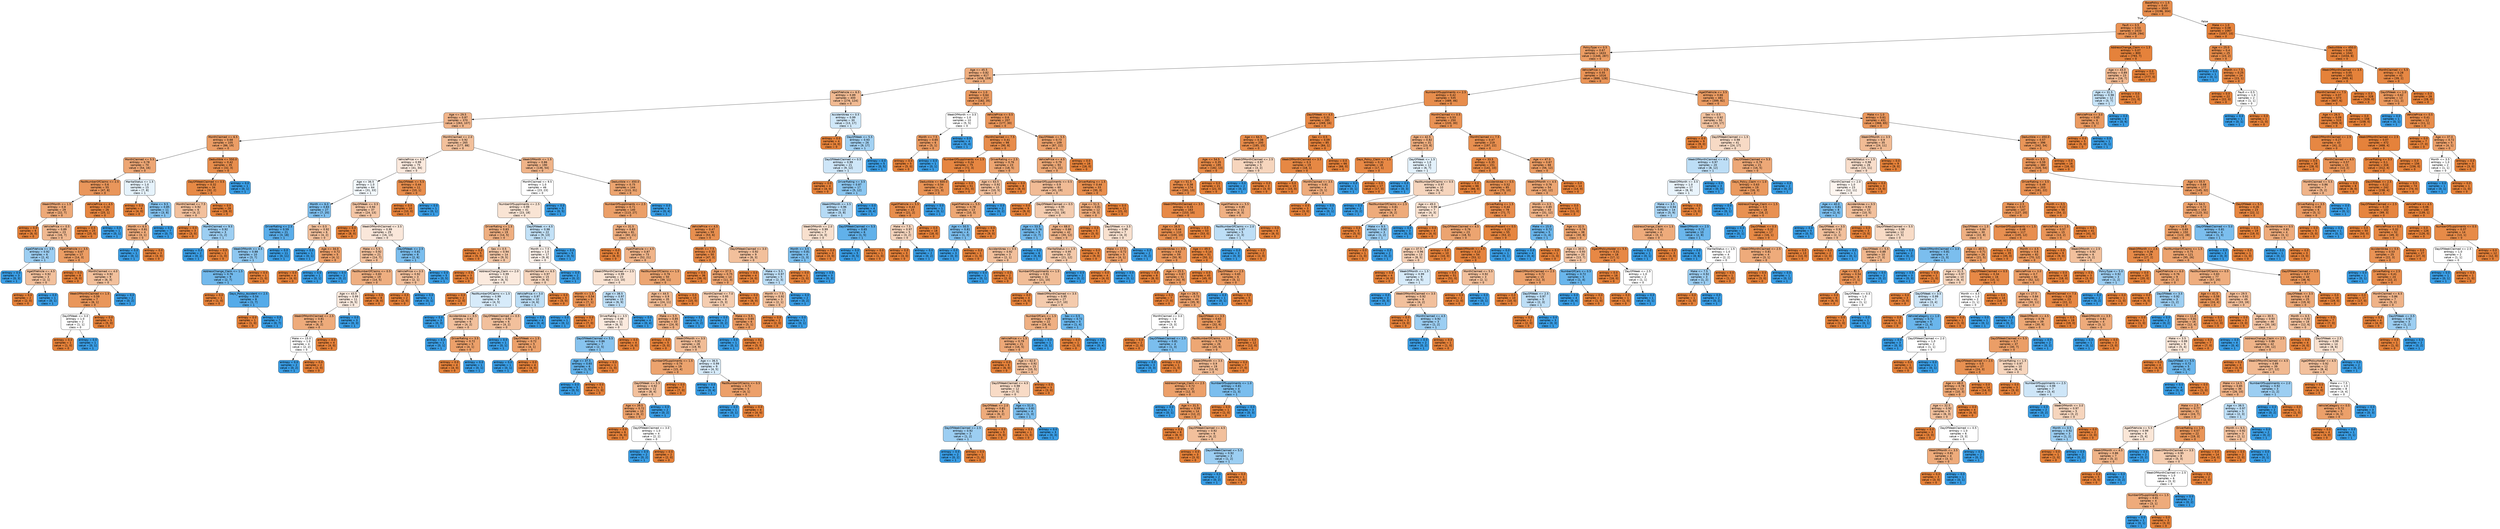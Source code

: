 digraph Tree {
node [shape=box, style="filled, rounded", color="black", fontname=helvetica] ;
edge [fontname=helvetica] ;
0 [label="BasePolicy <= 1.5\nentropy = 0.43\nsamples = 3500\nvalue = [3196, 304]\nclass = 0", fillcolor="#e78d4c"] ;
1 [label="Fault <= 0.5\nentropy = 0.53\nsamples = 2433\nvalue = [2139, 294]\nclass = 0", fillcolor="#e99254"] ;
0 -> 1 [labeldistance=2.5, labelangle=45, headlabel="True"] ;
2 [label="PolicyType <= 0.5\nentropy = 0.67\nsamples = 1633\nvalue = [1346, 287]\nclass = 0", fillcolor="#eb9c63"] ;
1 -> 2 ;
3 [label="Age <= 45.5\nentropy = 0.82\nsamples = 617\nvalue = [458, 159]\nclass = 0", fillcolor="#eead7e"] ;
2 -> 3 ;
4 [label="AgeOfVehicle <= 6.5\nentropy = 0.89\nsamples = 400\nvalue = [276, 124]\nclass = 0", fillcolor="#f1ba92"] ;
3 -> 4 ;
5 [label="Age <= 29.5\nentropy = 0.87\nsamples = 370\nvalue = [263, 107]\nclass = 0", fillcolor="#f0b48a"] ;
4 -> 5 ;
6 [label="MonthClaimed <= 6.5\nentropy = 0.68\nsamples = 105\nvalue = [86, 19]\nclass = 0", fillcolor="#eb9d65"] ;
5 -> 6 ;
7 [label="MonthClaimed <= 5.5\nentropy = 0.78\nsamples = 70\nvalue = [54, 16]\nclass = 0", fillcolor="#eda674"] ;
6 -> 7 ;
8 [label="PastNumberOfClaims <= 2.5\nentropy = 0.6\nsamples = 55\nvalue = [47, 8]\nclass = 0", fillcolor="#e9965b"] ;
7 -> 8 ;
9 [label="WeekOfMonth <= 1.5\nentropy = 0.8\nsamples = 29\nvalue = [22, 7]\nclass = 0", fillcolor="#eda978"] ;
8 -> 9 ;
10 [label="entropy = 0.0\nsamples = 6\nvalue = [6, 0]\nclass = 0", fillcolor="#e58139"] ;
9 -> 10 ;
11 [label="VehiclePrice <= 0.5\nentropy = 0.89\nsamples = 23\nvalue = [16, 7]\nclass = 0", fillcolor="#f0b890"] ;
9 -> 11 ;
12 [label="AgeOfVehicle <= 3.5\nentropy = 0.92\nsamples = 6\nvalue = [2, 4]\nclass = 1", fillcolor="#9ccef2"] ;
11 -> 12 ;
13 [label="entropy = 0.0\nsamples = 3\nvalue = [0, 3]\nclass = 1", fillcolor="#399de5"] ;
12 -> 13 ;
14 [label="AgeOfVehicle <= 4.5\nentropy = 0.92\nsamples = 3\nvalue = [2, 1]\nclass = 0", fillcolor="#f2c09c"] ;
12 -> 14 ;
15 [label="entropy = 0.0\nsamples = 2\nvalue = [2, 0]\nclass = 0", fillcolor="#e58139"] ;
14 -> 15 ;
16 [label="entropy = 0.0\nsamples = 1\nvalue = [0, 1]\nclass = 1", fillcolor="#399de5"] ;
14 -> 16 ;
17 [label="AgeOfVehicle <= 3.5\nentropy = 0.67\nsamples = 17\nvalue = [14, 3]\nclass = 0", fillcolor="#eb9c63"] ;
11 -> 17 ;
18 [label="entropy = 0.0\nsamples = 8\nvalue = [8, 0]\nclass = 0", fillcolor="#e58139"] ;
17 -> 18 ;
19 [label="MonthClaimed <= 4.0\nentropy = 0.92\nsamples = 9\nvalue = [6, 3]\nclass = 0", fillcolor="#f2c09c"] ;
17 -> 19 ;
20 [label="WeekOfMonthClaimed <= 1.5\nentropy = 0.59\nsamples = 7\nvalue = [6, 1]\nclass = 0", fillcolor="#e9965a"] ;
19 -> 20 ;
21 [label="DayOfWeek <= 3.0\nentropy = 1.0\nsamples = 2\nvalue = [1, 1]\nclass = 0", fillcolor="#ffffff"] ;
20 -> 21 ;
22 [label="entropy = 0.0\nsamples = 1\nvalue = [1, 0]\nclass = 0", fillcolor="#e58139"] ;
21 -> 22 ;
23 [label="entropy = 0.0\nsamples = 1\nvalue = [0, 1]\nclass = 1", fillcolor="#399de5"] ;
21 -> 23 ;
24 [label="entropy = 0.0\nsamples = 5\nvalue = [5, 0]\nclass = 0", fillcolor="#e58139"] ;
20 -> 24 ;
25 [label="entropy = 0.0\nsamples = 2\nvalue = [0, 2]\nclass = 1", fillcolor="#399de5"] ;
19 -> 25 ;
26 [label="VehiclePrice <= 4.5\nentropy = 0.24\nsamples = 26\nvalue = [25, 1]\nclass = 0", fillcolor="#e68641"] ;
8 -> 26 ;
27 [label="entropy = 0.0\nsamples = 25\nvalue = [25, 0]\nclass = 0", fillcolor="#e58139"] ;
26 -> 27 ;
28 [label="entropy = 0.0\nsamples = 1\nvalue = [0, 1]\nclass = 1", fillcolor="#399de5"] ;
26 -> 28 ;
29 [label="MaritalStatus <= 1.5\nentropy = 1.0\nsamples = 15\nvalue = [7, 8]\nclass = 1", fillcolor="#e6f3fc"] ;
7 -> 29 ;
30 [label="entropy = 0.0\nsamples = 4\nvalue = [4, 0]\nclass = 0", fillcolor="#e58139"] ;
29 -> 30 ;
31 [label="Make <= 9.5\nentropy = 0.85\nsamples = 11\nvalue = [3, 8]\nclass = 1", fillcolor="#83c2ef"] ;
29 -> 31 ;
32 [label="Month <= 6.5\nentropy = 0.81\nsamples = 4\nvalue = [3, 1]\nclass = 0", fillcolor="#eeab7b"] ;
31 -> 32 ;
33 [label="entropy = 0.0\nsamples = 1\nvalue = [0, 1]\nclass = 1", fillcolor="#399de5"] ;
32 -> 33 ;
34 [label="entropy = 0.0\nsamples = 3\nvalue = [3, 0]\nclass = 0", fillcolor="#e58139"] ;
32 -> 34 ;
35 [label="entropy = 0.0\nsamples = 7\nvalue = [0, 7]\nclass = 1", fillcolor="#399de5"] ;
31 -> 35 ;
36 [label="Deductible <= 550.0\nentropy = 0.42\nsamples = 35\nvalue = [32, 3]\nclass = 0", fillcolor="#e78d4c"] ;
6 -> 36 ;
37 [label="DayOfWeekClaimed <= 0.5\nentropy = 0.32\nsamples = 34\nvalue = [32, 2]\nclass = 0", fillcolor="#e78945"] ;
36 -> 37 ;
38 [label="MonthClaimed <= 7.5\nentropy = 0.92\nsamples = 6\nvalue = [4, 2]\nclass = 0", fillcolor="#f2c09c"] ;
37 -> 38 ;
39 [label="entropy = 0.0\nsamples = 3\nvalue = [3, 0]\nclass = 0", fillcolor="#e58139"] ;
38 -> 39 ;
40 [label="MonthClaimed <= 9.5\nentropy = 0.92\nsamples = 3\nvalue = [1, 2]\nclass = 1", fillcolor="#9ccef2"] ;
38 -> 40 ;
41 [label="entropy = 0.0\nsamples = 2\nvalue = [0, 2]\nclass = 1", fillcolor="#399de5"] ;
40 -> 41 ;
42 [label="entropy = 0.0\nsamples = 1\nvalue = [1, 0]\nclass = 0", fillcolor="#e58139"] ;
40 -> 42 ;
43 [label="entropy = 0.0\nsamples = 28\nvalue = [28, 0]\nclass = 0", fillcolor="#e58139"] ;
37 -> 43 ;
44 [label="entropy = 0.0\nsamples = 1\nvalue = [0, 1]\nclass = 1", fillcolor="#399de5"] ;
36 -> 44 ;
45 [label="MonthClaimed <= 2.0\nentropy = 0.92\nsamples = 265\nvalue = [177, 88]\nclass = 0", fillcolor="#f2c09b"] ;
5 -> 45 ;
46 [label="VehiclePrice <= 4.5\nentropy = 0.99\nsamples = 75\nvalue = [41, 34]\nclass = 0", fillcolor="#fbe9dd"] ;
45 -> 46 ;
47 [label="Age <= 36.5\nentropy = 1.0\nsamples = 64\nvalue = [31, 33]\nclass = 1", fillcolor="#f3f9fd"] ;
46 -> 47 ;
48 [label="Month <= 6.0\nentropy = 0.83\nsamples = 27\nvalue = [7, 20]\nclass = 1", fillcolor="#7ebfee"] ;
47 -> 48 ;
49 [label="DriverRating <= 2.5\nentropy = 0.59\nsamples = 21\nvalue = [3, 18]\nclass = 1", fillcolor="#5aade9"] ;
48 -> 49 ;
50 [label="WeekOfMonth <= 4.5\nentropy = 0.88\nsamples = 10\nvalue = [3, 7]\nclass = 1", fillcolor="#8ec7f0"] ;
49 -> 50 ;
51 [label="AddressChange_Claim <= 1.5\nentropy = 0.76\nsamples = 9\nvalue = [2, 7]\nclass = 1", fillcolor="#72b9ec"] ;
50 -> 51 ;
52 [label="entropy = 0.0\nsamples = 1\nvalue = [1, 0]\nclass = 0", fillcolor="#e58139"] ;
51 -> 52 ;
53 [label="Days_Policy_Accident <= 2.5\nentropy = 0.54\nsamples = 8\nvalue = [1, 7]\nclass = 1", fillcolor="#55abe9"] ;
51 -> 53 ;
54 [label="entropy = 0.0\nsamples = 1\nvalue = [1, 0]\nclass = 0", fillcolor="#e58139"] ;
53 -> 54 ;
55 [label="entropy = 0.0\nsamples = 7\nvalue = [0, 7]\nclass = 1", fillcolor="#399de5"] ;
53 -> 55 ;
56 [label="entropy = 0.0\nsamples = 1\nvalue = [1, 0]\nclass = 0", fillcolor="#e58139"] ;
50 -> 56 ;
57 [label="entropy = 0.0\nsamples = 11\nvalue = [0, 11]\nclass = 1", fillcolor="#399de5"] ;
49 -> 57 ;
58 [label="Sex <= 0.5\nentropy = 0.92\nsamples = 6\nvalue = [4, 2]\nclass = 0", fillcolor="#f2c09c"] ;
48 -> 58 ;
59 [label="entropy = 0.0\nsamples = 1\nvalue = [0, 1]\nclass = 1", fillcolor="#399de5"] ;
58 -> 59 ;
60 [label="Age <= 34.0\nentropy = 0.72\nsamples = 5\nvalue = [4, 1]\nclass = 0", fillcolor="#eca06a"] ;
58 -> 60 ;
61 [label="entropy = 0.0\nsamples = 4\nvalue = [4, 0]\nclass = 0", fillcolor="#e58139"] ;
60 -> 61 ;
62 [label="entropy = 0.0\nsamples = 1\nvalue = [0, 1]\nclass = 1", fillcolor="#399de5"] ;
60 -> 62 ;
63 [label="DayOfWeek <= 0.5\nentropy = 0.94\nsamples = 37\nvalue = [24, 13]\nclass = 0", fillcolor="#f3c5a4"] ;
47 -> 63 ;
64 [label="entropy = 0.0\nsamples = 8\nvalue = [8, 0]\nclass = 0", fillcolor="#e58139"] ;
63 -> 64 ;
65 [label="WeekOfMonthClaimed <= 3.5\nentropy = 0.99\nsamples = 29\nvalue = [16, 13]\nclass = 0", fillcolor="#fae7da"] ;
63 -> 65 ;
66 [label="Make <= 5.5\nentropy = 0.92\nsamples = 21\nvalue = [14, 7]\nclass = 0", fillcolor="#f2c09c"] ;
65 -> 66 ;
67 [label="entropy = 0.0\nsamples = 2\nvalue = [0, 2]\nclass = 1", fillcolor="#399de5"] ;
66 -> 67 ;
68 [label="PastNumberOfClaims <= 0.5\nentropy = 0.83\nsamples = 19\nvalue = [14, 5]\nclass = 0", fillcolor="#eeae80"] ;
66 -> 68 ;
69 [label="Age <= 43.5\nentropy = 0.99\nsamples = 11\nvalue = [6, 5]\nclass = 0", fillcolor="#fbeade"] ;
68 -> 69 ;
70 [label="WeekOfMonthClaimed <= 2.5\nentropy = 0.81\nsamples = 8\nvalue = [6, 2]\nclass = 0", fillcolor="#eeab7b"] ;
69 -> 70 ;
71 [label="Make <= 15.0\nentropy = 1.0\nsamples = 4\nvalue = [2, 2]\nclass = 0", fillcolor="#ffffff"] ;
70 -> 71 ;
72 [label="entropy = 0.0\nsamples = 2\nvalue = [0, 2]\nclass = 1", fillcolor="#399de5"] ;
71 -> 72 ;
73 [label="entropy = 0.0\nsamples = 2\nvalue = [2, 0]\nclass = 0", fillcolor="#e58139"] ;
71 -> 73 ;
74 [label="entropy = 0.0\nsamples = 4\nvalue = [4, 0]\nclass = 0", fillcolor="#e58139"] ;
70 -> 74 ;
75 [label="entropy = 0.0\nsamples = 3\nvalue = [0, 3]\nclass = 1", fillcolor="#399de5"] ;
69 -> 75 ;
76 [label="entropy = 0.0\nsamples = 8\nvalue = [8, 0]\nclass = 0", fillcolor="#e58139"] ;
68 -> 76 ;
77 [label="DayOfWeek <= 2.5\nentropy = 0.81\nsamples = 8\nvalue = [2, 6]\nclass = 1", fillcolor="#7bbeee"] ;
65 -> 77 ;
78 [label="VehiclePrice <= 0.5\nentropy = 0.92\nsamples = 3\nvalue = [2, 1]\nclass = 0", fillcolor="#f2c09c"] ;
77 -> 78 ;
79 [label="entropy = 0.0\nsamples = 2\nvalue = [2, 0]\nclass = 0", fillcolor="#e58139"] ;
78 -> 79 ;
80 [label="entropy = 0.0\nsamples = 1\nvalue = [0, 1]\nclass = 1", fillcolor="#399de5"] ;
78 -> 80 ;
81 [label="entropy = 0.0\nsamples = 5\nvalue = [0, 5]\nclass = 1", fillcolor="#399de5"] ;
77 -> 81 ;
82 [label="DayOfWeek <= 5.5\nentropy = 0.44\nsamples = 11\nvalue = [10, 1]\nclass = 0", fillcolor="#e88e4d"] ;
46 -> 82 ;
83 [label="entropy = 0.0\nsamples = 10\nvalue = [10, 0]\nclass = 0", fillcolor="#e58139"] ;
82 -> 83 ;
84 [label="entropy = 0.0\nsamples = 1\nvalue = [0, 1]\nclass = 1", fillcolor="#399de5"] ;
82 -> 84 ;
85 [label="WeekOfMonth <= 1.5\nentropy = 0.86\nsamples = 190\nvalue = [136, 54]\nclass = 0", fillcolor="#efb388"] ;
45 -> 85 ;
86 [label="MonthClaimed <= 9.5\nentropy = 1.0\nsamples = 46\nvalue = [23, 23]\nclass = 0", fillcolor="#ffffff"] ;
85 -> 86 ;
87 [label="NumberOfSuppliments <= 2.5\nentropy = 0.99\nsamples = 41\nvalue = [23, 18]\nclass = 0", fillcolor="#f9e4d4"] ;
86 -> 87 ;
88 [label="DriverRating <= 1.5\nentropy = 0.83\nsamples = 19\nvalue = [14, 5]\nclass = 0", fillcolor="#eeae80"] ;
87 -> 88 ;
89 [label="entropy = 0.0\nsamples = 5\nvalue = [5, 0]\nclass = 0", fillcolor="#e58139"] ;
88 -> 89 ;
90 [label="Sex <= 0.5\nentropy = 0.94\nsamples = 14\nvalue = [9, 5]\nclass = 0", fillcolor="#f3c7a7"] ;
88 -> 90 ;
91 [label="entropy = 0.0\nsamples = 3\nvalue = [3, 0]\nclass = 0", fillcolor="#e58139"] ;
90 -> 91 ;
92 [label="AddressChange_Claim <= 2.0\nentropy = 0.99\nsamples = 11\nvalue = [6, 5]\nclass = 0", fillcolor="#fbeade"] ;
90 -> 92 ;
93 [label="entropy = 0.0\nsamples = 2\nvalue = [2, 0]\nclass = 0", fillcolor="#e58139"] ;
92 -> 93 ;
94 [label="PastNumberOfClaims <= 1.5\nentropy = 0.99\nsamples = 9\nvalue = [4, 5]\nclass = 1", fillcolor="#d7ebfa"] ;
92 -> 94 ;
95 [label="entropy = 0.0\nsamples = 3\nvalue = [0, 3]\nclass = 1", fillcolor="#399de5"] ;
94 -> 95 ;
96 [label="AccidentArea <= 0.5\nentropy = 0.92\nsamples = 6\nvalue = [4, 2]\nclass = 0", fillcolor="#f2c09c"] ;
94 -> 96 ;
97 [label="entropy = 0.0\nsamples = 1\nvalue = [0, 1]\nclass = 1", fillcolor="#399de5"] ;
96 -> 97 ;
98 [label="DriverRating <= 3.5\nentropy = 0.72\nsamples = 5\nvalue = [4, 1]\nclass = 0", fillcolor="#eca06a"] ;
96 -> 98 ;
99 [label="entropy = 0.0\nsamples = 4\nvalue = [4, 0]\nclass = 0", fillcolor="#e58139"] ;
98 -> 99 ;
100 [label="entropy = 0.0\nsamples = 1\nvalue = [0, 1]\nclass = 1", fillcolor="#399de5"] ;
98 -> 100 ;
101 [label="DayOfWeek <= 4.5\nentropy = 0.98\nsamples = 22\nvalue = [9, 13]\nclass = 1", fillcolor="#c2e1f7"] ;
87 -> 101 ;
102 [label="Month <= 7.5\nentropy = 1.0\nsamples = 17\nvalue = [9, 8]\nclass = 0", fillcolor="#fcf1e9"] ;
101 -> 102 ;
103 [label="MonthClaimed <= 6.5\nentropy = 0.97\nsamples = 15\nvalue = [9, 6]\nclass = 0", fillcolor="#f6d5bd"] ;
102 -> 103 ;
104 [label="VehiclePrice <= 3.0\nentropy = 0.97\nsamples = 10\nvalue = [4, 6]\nclass = 1", fillcolor="#bddef6"] ;
103 -> 104 ;
105 [label="DayOfWeekClaimed <= 0.5\nentropy = 0.92\nsamples = 6\nvalue = [4, 2]\nclass = 0", fillcolor="#f2c09c"] ;
104 -> 105 ;
106 [label="entropy = 0.0\nsamples = 1\nvalue = [0, 1]\nclass = 1", fillcolor="#399de5"] ;
105 -> 106 ;
107 [label="DayOfWeek <= 1.5\nentropy = 0.72\nsamples = 5\nvalue = [4, 1]\nclass = 0", fillcolor="#eca06a"] ;
105 -> 107 ;
108 [label="entropy = 0.0\nsamples = 1\nvalue = [0, 1]\nclass = 1", fillcolor="#399de5"] ;
107 -> 108 ;
109 [label="entropy = 0.0\nsamples = 4\nvalue = [4, 0]\nclass = 0", fillcolor="#e58139"] ;
107 -> 109 ;
110 [label="entropy = 0.0\nsamples = 4\nvalue = [0, 4]\nclass = 1", fillcolor="#399de5"] ;
104 -> 110 ;
111 [label="entropy = 0.0\nsamples = 5\nvalue = [5, 0]\nclass = 0", fillcolor="#e58139"] ;
103 -> 111 ;
112 [label="entropy = 0.0\nsamples = 2\nvalue = [0, 2]\nclass = 1", fillcolor="#399de5"] ;
102 -> 112 ;
113 [label="entropy = 0.0\nsamples = 5\nvalue = [0, 5]\nclass = 1", fillcolor="#399de5"] ;
101 -> 113 ;
114 [label="entropy = 0.0\nsamples = 5\nvalue = [0, 5]\nclass = 1", fillcolor="#399de5"] ;
86 -> 114 ;
115 [label="Deductible <= 450.0\nentropy = 0.75\nsamples = 144\nvalue = [113, 31]\nclass = 0", fillcolor="#eca46f"] ;
85 -> 115 ;
116 [label="NumberOfSuppliments <= 2.5\nentropy = 0.71\nsamples = 140\nvalue = [113, 27]\nclass = 0", fillcolor="#eb9f68"] ;
115 -> 116 ;
117 [label="Age <= 31.5\nentropy = 0.83\nsamples = 81\nvalue = [60, 21]\nclass = 0", fillcolor="#eead7e"] ;
116 -> 117 ;
118 [label="entropy = 0.0\nsamples = 8\nvalue = [8, 0]\nclass = 0", fillcolor="#e58139"] ;
117 -> 118 ;
119 [label="AgeOfVehicle <= 4.5\nentropy = 0.87\nsamples = 73\nvalue = [52, 21]\nclass = 0", fillcolor="#f0b489"] ;
117 -> 119 ;
120 [label="WeekOfMonthClaimed <= 2.5\nentropy = 0.99\nsamples = 23\nvalue = [13, 10]\nclass = 0", fillcolor="#f9e2d1"] ;
119 -> 120 ;
121 [label="Month <= 1.5\nentropy = 0.54\nsamples = 8\nvalue = [7, 1]\nclass = 0", fillcolor="#e99355"] ;
120 -> 121 ;
122 [label="entropy = 0.0\nsamples = 1\nvalue = [0, 1]\nclass = 1", fillcolor="#399de5"] ;
121 -> 122 ;
123 [label="entropy = 0.0\nsamples = 7\nvalue = [7, 0]\nclass = 0", fillcolor="#e58139"] ;
121 -> 123 ;
124 [label="Age <= 38.5\nentropy = 0.97\nsamples = 15\nvalue = [6, 9]\nclass = 1", fillcolor="#bddef6"] ;
120 -> 124 ;
125 [label="DriverRating <= 3.5\nentropy = 0.99\nsamples = 11\nvalue = [6, 5]\nclass = 0", fillcolor="#fbeade"] ;
124 -> 125 ;
126 [label="DayOfWeekClaimed <= 5.5\nentropy = 0.86\nsamples = 7\nvalue = [2, 5]\nclass = 1", fillcolor="#88c4ef"] ;
125 -> 126 ;
127 [label="Age <= 37.5\nentropy = 0.65\nsamples = 6\nvalue = [1, 5]\nclass = 1", fillcolor="#61b1ea"] ;
126 -> 127 ;
128 [label="entropy = 0.0\nsamples = 5\nvalue = [0, 5]\nclass = 1", fillcolor="#399de5"] ;
127 -> 128 ;
129 [label="entropy = 0.0\nsamples = 1\nvalue = [1, 0]\nclass = 0", fillcolor="#e58139"] ;
127 -> 129 ;
130 [label="entropy = 0.0\nsamples = 1\nvalue = [1, 0]\nclass = 0", fillcolor="#e58139"] ;
126 -> 130 ;
131 [label="entropy = 0.0\nsamples = 4\nvalue = [4, 0]\nclass = 0", fillcolor="#e58139"] ;
125 -> 131 ;
132 [label="entropy = 0.0\nsamples = 4\nvalue = [0, 4]\nclass = 1", fillcolor="#399de5"] ;
124 -> 132 ;
133 [label="PastNumberOfClaims <= 1.5\nentropy = 0.76\nsamples = 50\nvalue = [39, 11]\nclass = 0", fillcolor="#eca571"] ;
119 -> 133 ;
134 [label="Age <= 44.5\nentropy = 0.9\nsamples = 35\nvalue = [24, 11]\nclass = 0", fillcolor="#f1bb94"] ;
133 -> 134 ;
135 [label="Make <= 5.5\nentropy = 0.85\nsamples = 33\nvalue = [24, 9]\nclass = 0", fillcolor="#efb083"] ;
134 -> 135 ;
136 [label="entropy = 0.0\nsamples = 5\nvalue = [5, 0]\nclass = 0", fillcolor="#e58139"] ;
135 -> 136 ;
137 [label="WeekOfMonth <= 3.5\nentropy = 0.91\nsamples = 28\nvalue = [19, 9]\nclass = 0", fillcolor="#f1bd97"] ;
135 -> 137 ;
138 [label="NumberOfSuppliments <= 1.5\nentropy = 0.74\nsamples = 19\nvalue = [15, 4]\nclass = 0", fillcolor="#eca36e"] ;
137 -> 138 ;
139 [label="DayOfWeek <= 5.5\nentropy = 0.92\nsamples = 12\nvalue = [8, 4]\nclass = 0", fillcolor="#f2c09c"] ;
138 -> 139 ;
140 [label="Age <= 39.5\nentropy = 0.72\nsamples = 10\nvalue = [8, 2]\nclass = 0", fillcolor="#eca06a"] ;
139 -> 140 ;
141 [label="entropy = 0.0\nsamples = 6\nvalue = [6, 0]\nclass = 0", fillcolor="#e58139"] ;
140 -> 141 ;
142 [label="DayOfWeekClaimed <= 3.0\nentropy = 1.0\nsamples = 4\nvalue = [2, 2]\nclass = 0", fillcolor="#ffffff"] ;
140 -> 142 ;
143 [label="entropy = 0.0\nsamples = 2\nvalue = [0, 2]\nclass = 1", fillcolor="#399de5"] ;
142 -> 143 ;
144 [label="entropy = 0.0\nsamples = 2\nvalue = [2, 0]\nclass = 0", fillcolor="#e58139"] ;
142 -> 144 ;
145 [label="entropy = 0.0\nsamples = 2\nvalue = [0, 2]\nclass = 1", fillcolor="#399de5"] ;
139 -> 145 ;
146 [label="entropy = 0.0\nsamples = 7\nvalue = [7, 0]\nclass = 0", fillcolor="#e58139"] ;
138 -> 146 ;
147 [label="Age <= 36.5\nentropy = 0.99\nsamples = 9\nvalue = [4, 5]\nclass = 1", fillcolor="#d7ebfa"] ;
137 -> 147 ;
148 [label="entropy = 0.0\nsamples = 4\nvalue = [0, 4]\nclass = 1", fillcolor="#399de5"] ;
147 -> 148 ;
149 [label="PastNumberOfClaims <= 0.5\nentropy = 0.72\nsamples = 5\nvalue = [4, 1]\nclass = 0", fillcolor="#eca06a"] ;
147 -> 149 ;
150 [label="entropy = 0.0\nsamples = 1\nvalue = [0, 1]\nclass = 1", fillcolor="#399de5"] ;
149 -> 150 ;
151 [label="entropy = 0.0\nsamples = 4\nvalue = [4, 0]\nclass = 0", fillcolor="#e58139"] ;
149 -> 151 ;
152 [label="entropy = 0.0\nsamples = 2\nvalue = [0, 2]\nclass = 1", fillcolor="#399de5"] ;
134 -> 152 ;
153 [label="entropy = 0.0\nsamples = 15\nvalue = [15, 0]\nclass = 0", fillcolor="#e58139"] ;
133 -> 153 ;
154 [label="VehiclePrice <= 4.5\nentropy = 0.47\nsamples = 59\nvalue = [53, 6]\nclass = 0", fillcolor="#e88f4f"] ;
116 -> 154 ;
155 [label="Month <= 7.5\nentropy = 0.33\nsamples = 50\nvalue = [47, 3]\nclass = 0", fillcolor="#e78946"] ;
154 -> 155 ;
156 [label="entropy = 0.0\nsamples = 36\nvalue = [36, 0]\nclass = 0", fillcolor="#e58139"] ;
155 -> 156 ;
157 [label="Age <= 37.5\nentropy = 0.75\nsamples = 14\nvalue = [11, 3]\nclass = 0", fillcolor="#eca36f"] ;
155 -> 157 ;
158 [label="MonthClaimed <= 7.0\nentropy = 0.95\nsamples = 8\nvalue = [5, 3]\nclass = 0", fillcolor="#f5cdb0"] ;
157 -> 158 ;
159 [label="entropy = 0.0\nsamples = 2\nvalue = [0, 2]\nclass = 1", fillcolor="#399de5"] ;
158 -> 159 ;
160 [label="Make <= 5.5\nentropy = 0.65\nsamples = 6\nvalue = [5, 1]\nclass = 0", fillcolor="#ea9a61"] ;
158 -> 160 ;
161 [label="entropy = 0.0\nsamples = 1\nvalue = [0, 1]\nclass = 1", fillcolor="#399de5"] ;
160 -> 161 ;
162 [label="entropy = 0.0\nsamples = 5\nvalue = [5, 0]\nclass = 0", fillcolor="#e58139"] ;
160 -> 162 ;
163 [label="entropy = 0.0\nsamples = 6\nvalue = [6, 0]\nclass = 0", fillcolor="#e58139"] ;
157 -> 163 ;
164 [label="DayOfWeekClaimed <= 3.0\nentropy = 0.92\nsamples = 9\nvalue = [6, 3]\nclass = 0", fillcolor="#f2c09c"] ;
154 -> 164 ;
165 [label="entropy = 0.0\nsamples = 4\nvalue = [4, 0]\nclass = 0", fillcolor="#e58139"] ;
164 -> 165 ;
166 [label="Make <= 5.5\nentropy = 0.97\nsamples = 5\nvalue = [2, 3]\nclass = 1", fillcolor="#bddef6"] ;
164 -> 166 ;
167 [label="Month <= 7.5\nentropy = 0.92\nsamples = 3\nvalue = [2, 1]\nclass = 0", fillcolor="#f2c09c"] ;
166 -> 167 ;
168 [label="entropy = 0.0\nsamples = 2\nvalue = [2, 0]\nclass = 0", fillcolor="#e58139"] ;
167 -> 168 ;
169 [label="entropy = 0.0\nsamples = 1\nvalue = [0, 1]\nclass = 1", fillcolor="#399de5"] ;
167 -> 169 ;
170 [label="entropy = 0.0\nsamples = 2\nvalue = [0, 2]\nclass = 1", fillcolor="#399de5"] ;
166 -> 170 ;
171 [label="entropy = 0.0\nsamples = 4\nvalue = [0, 4]\nclass = 1", fillcolor="#399de5"] ;
115 -> 171 ;
172 [label="AccidentArea <= 0.5\nentropy = 0.99\nsamples = 30\nvalue = [13, 17]\nclass = 1", fillcolor="#d0e8f9"] ;
4 -> 172 ;
173 [label="entropy = 0.0\nsamples = 4\nvalue = [4, 0]\nclass = 0", fillcolor="#e58139"] ;
172 -> 173 ;
174 [label="DayOfWeek <= 5.5\nentropy = 0.93\nsamples = 26\nvalue = [9, 17]\nclass = 1", fillcolor="#a2d1f3"] ;
172 -> 174 ;
175 [label="DayOfWeekClaimed <= 0.5\nentropy = 0.99\nsamples = 21\nvalue = [9, 12]\nclass = 1", fillcolor="#cee6f8"] ;
174 -> 175 ;
176 [label="entropy = 0.0\nsamples = 4\nvalue = [4, 0]\nclass = 0", fillcolor="#e58139"] ;
175 -> 176 ;
177 [label="DriverRating <= 3.5\nentropy = 0.87\nsamples = 17\nvalue = [5, 12]\nclass = 1", fillcolor="#8bc6f0"] ;
175 -> 177 ;
178 [label="WeekOfMonth <= 3.5\nentropy = 0.96\nsamples = 13\nvalue = [5, 8]\nclass = 1", fillcolor="#b5daf5"] ;
177 -> 178 ;
179 [label="WeekOfMonth <= 2.0\nentropy = 0.99\nsamples = 7\nvalue = [4, 3]\nclass = 0", fillcolor="#f8e0ce"] ;
178 -> 179 ;
180 [label="Month <= 3.5\nentropy = 0.81\nsamples = 4\nvalue = [1, 3]\nclass = 1", fillcolor="#7bbeee"] ;
179 -> 180 ;
181 [label="entropy = 0.0\nsamples = 1\nvalue = [1, 0]\nclass = 0", fillcolor="#e58139"] ;
180 -> 181 ;
182 [label="entropy = 0.0\nsamples = 3\nvalue = [0, 3]\nclass = 1", fillcolor="#399de5"] ;
180 -> 182 ;
183 [label="entropy = 0.0\nsamples = 3\nvalue = [3, 0]\nclass = 0", fillcolor="#e58139"] ;
179 -> 183 ;
184 [label="DayOfWeekClaimed <= 5.5\nentropy = 0.65\nsamples = 6\nvalue = [1, 5]\nclass = 1", fillcolor="#61b1ea"] ;
178 -> 184 ;
185 [label="entropy = 0.0\nsamples = 5\nvalue = [0, 5]\nclass = 1", fillcolor="#399de5"] ;
184 -> 185 ;
186 [label="entropy = 0.0\nsamples = 1\nvalue = [1, 0]\nclass = 0", fillcolor="#e58139"] ;
184 -> 186 ;
187 [label="entropy = 0.0\nsamples = 4\nvalue = [0, 4]\nclass = 1", fillcolor="#399de5"] ;
177 -> 187 ;
188 [label="entropy = 0.0\nsamples = 5\nvalue = [0, 5]\nclass = 1", fillcolor="#399de5"] ;
174 -> 188 ;
189 [label="Make <= 1.0\nentropy = 0.64\nsamples = 217\nvalue = [182, 35]\nclass = 0", fillcolor="#ea995f"] ;
3 -> 189 ;
190 [label="WeekOfMonth <= 3.5\nentropy = 1.0\nsamples = 10\nvalue = [5, 5]\nclass = 0", fillcolor="#ffffff"] ;
189 -> 190 ;
191 [label="Month <= 7.5\nentropy = 0.65\nsamples = 6\nvalue = [5, 1]\nclass = 0", fillcolor="#ea9a61"] ;
190 -> 191 ;
192 [label="entropy = 0.0\nsamples = 5\nvalue = [5, 0]\nclass = 0", fillcolor="#e58139"] ;
191 -> 192 ;
193 [label="entropy = 0.0\nsamples = 1\nvalue = [0, 1]\nclass = 1", fillcolor="#399de5"] ;
191 -> 193 ;
194 [label="entropy = 0.0\nsamples = 4\nvalue = [0, 4]\nclass = 1", fillcolor="#399de5"] ;
190 -> 194 ;
195 [label="VehiclePrice <= 0.5\nentropy = 0.6\nsamples = 207\nvalue = [177, 30]\nclass = 0", fillcolor="#e9965b"] ;
189 -> 195 ;
196 [label="MonthClaimed <= 7.5\nentropy = 0.41\nsamples = 98\nvalue = [90, 8]\nclass = 0", fillcolor="#e78c4b"] ;
195 -> 196 ;
197 [label="NumberOfSuppliments <= 1.5\nentropy = 0.24\nsamples = 75\nvalue = [72, 3]\nclass = 0", fillcolor="#e68641"] ;
196 -> 197 ;
198 [label="Deductible <= 600.0\nentropy = 0.54\nsamples = 24\nvalue = [21, 3]\nclass = 0", fillcolor="#e99355"] ;
197 -> 198 ;
199 [label="AgeOfVehicle <= 5.5\nentropy = 0.43\nsamples = 23\nvalue = [21, 2]\nclass = 0", fillcolor="#e78d4c"] ;
198 -> 199 ;
200 [label="Make <= 7.5\nentropy = 0.97\nsamples = 5\nvalue = [3, 2]\nclass = 0", fillcolor="#f6d5bd"] ;
199 -> 200 ;
201 [label="entropy = 0.0\nsamples = 3\nvalue = [3, 0]\nclass = 0", fillcolor="#e58139"] ;
200 -> 201 ;
202 [label="entropy = 0.0\nsamples = 2\nvalue = [0, 2]\nclass = 1", fillcolor="#399de5"] ;
200 -> 202 ;
203 [label="entropy = 0.0\nsamples = 18\nvalue = [18, 0]\nclass = 0", fillcolor="#e58139"] ;
199 -> 203 ;
204 [label="entropy = 0.0\nsamples = 1\nvalue = [0, 1]\nclass = 1", fillcolor="#399de5"] ;
198 -> 204 ;
205 [label="entropy = 0.0\nsamples = 51\nvalue = [51, 0]\nclass = 0", fillcolor="#e58139"] ;
197 -> 205 ;
206 [label="DriverRating <= 2.5\nentropy = 0.76\nsamples = 23\nvalue = [18, 5]\nclass = 0", fillcolor="#eca470"] ;
196 -> 206 ;
207 [label="Age <= 63.5\nentropy = 0.92\nsamples = 15\nvalue = [10, 5]\nclass = 0", fillcolor="#f2c09c"] ;
206 -> 207 ;
208 [label="AgeOfVehicle <= 5.5\nentropy = 0.78\nsamples = 13\nvalue = [10, 3]\nclass = 0", fillcolor="#eda774"] ;
207 -> 208 ;
209 [label="Age <= 50.5\nentropy = 0.81\nsamples = 4\nvalue = [1, 3]\nclass = 1", fillcolor="#7bbeee"] ;
208 -> 209 ;
210 [label="entropy = 0.0\nsamples = 3\nvalue = [0, 3]\nclass = 1", fillcolor="#399de5"] ;
209 -> 210 ;
211 [label="entropy = 0.0\nsamples = 1\nvalue = [1, 0]\nclass = 0", fillcolor="#e58139"] ;
209 -> 211 ;
212 [label="entropy = 0.0\nsamples = 9\nvalue = [9, 0]\nclass = 0", fillcolor="#e58139"] ;
208 -> 212 ;
213 [label="entropy = 0.0\nsamples = 2\nvalue = [0, 2]\nclass = 1", fillcolor="#399de5"] ;
207 -> 213 ;
214 [label="entropy = 0.0\nsamples = 8\nvalue = [8, 0]\nclass = 0", fillcolor="#e58139"] ;
206 -> 214 ;
215 [label="DayOfWeek <= 5.5\nentropy = 0.73\nsamples = 109\nvalue = [87, 22]\nclass = 0", fillcolor="#eca16b"] ;
195 -> 215 ;
216 [label="VehiclePrice <= 4.5\nentropy = 0.79\nsamples = 93\nvalue = [71, 22]\nclass = 0", fillcolor="#eda876"] ;
215 -> 216 ;
217 [label="NumberOfSuppliments <= 0.5\nentropy = 0.9\nsamples = 60\nvalue = [41, 19]\nclass = 0", fillcolor="#f1bb95"] ;
216 -> 217 ;
218 [label="entropy = 0.0\nsamples = 9\nvalue = [9, 0]\nclass = 0", fillcolor="#e58139"] ;
217 -> 218 ;
219 [label="DayOfWeekClaimed <= 0.5\nentropy = 0.95\nsamples = 51\nvalue = [32, 19]\nclass = 0", fillcolor="#f4ccaf"] ;
217 -> 219 ;
220 [label="Age <= 53.5\nentropy = 0.76\nsamples = 9\nvalue = [2, 7]\nclass = 1", fillcolor="#72b9ec"] ;
219 -> 220 ;
221 [label="AccidentArea <= 0.5\nentropy = 0.92\nsamples = 3\nvalue = [2, 1]\nclass = 0", fillcolor="#f2c09c"] ;
220 -> 221 ;
222 [label="entropy = 0.0\nsamples = 1\nvalue = [0, 1]\nclass = 1", fillcolor="#399de5"] ;
221 -> 222 ;
223 [label="entropy = 0.0\nsamples = 2\nvalue = [2, 0]\nclass = 0", fillcolor="#e58139"] ;
221 -> 223 ;
224 [label="entropy = 0.0\nsamples = 6\nvalue = [0, 6]\nclass = 1", fillcolor="#399de5"] ;
220 -> 224 ;
225 [label="Age <= 68.0\nentropy = 0.86\nsamples = 42\nvalue = [30, 12]\nclass = 0", fillcolor="#efb388"] ;
219 -> 225 ;
226 [label="MaritalStatus <= 1.5\nentropy = 0.95\nsamples = 33\nvalue = [21, 12]\nclass = 0", fillcolor="#f4c9aa"] ;
225 -> 226 ;
227 [label="NumberOfSuppliments <= 1.5\nentropy = 0.91\nsamples = 31\nvalue = [21, 10]\nclass = 0", fillcolor="#f1bd97"] ;
226 -> 227 ;
228 [label="entropy = 0.0\nsamples = 4\nvalue = [4, 0]\nclass = 0", fillcolor="#e58139"] ;
227 -> 228 ;
229 [label="WeekOfMonthClaimed <= 3.5\nentropy = 0.95\nsamples = 27\nvalue = [17, 10]\nclass = 0", fillcolor="#f4cbad"] ;
227 -> 229 ;
230 [label="NumberOfCars <= 1.5\nentropy = 0.85\nsamples = 22\nvalue = [16, 6]\nclass = 0", fillcolor="#efb083"] ;
229 -> 230 ;
231 [label="VehiclePrice <= 1.5\nentropy = 0.79\nsamples = 21\nvalue = [16, 5]\nclass = 0", fillcolor="#eda877"] ;
230 -> 231 ;
232 [label="entropy = 0.0\nsamples = 6\nvalue = [6, 0]\nclass = 0", fillcolor="#e58139"] ;
231 -> 232 ;
233 [label="Age <= 62.0\nentropy = 0.92\nsamples = 15\nvalue = [10, 5]\nclass = 0", fillcolor="#f2c09c"] ;
231 -> 233 ;
234 [label="DayOfWeekClaimed <= 4.5\nentropy = 0.98\nsamples = 12\nvalue = [7, 5]\nclass = 0", fillcolor="#f8dbc6"] ;
233 -> 234 ;
235 [label="DayOfWeek <= 2.0\nentropy = 0.81\nsamples = 8\nvalue = [6, 2]\nclass = 0", fillcolor="#eeab7b"] ;
234 -> 235 ;
236 [label="DayOfWeekClaimed <= 2.5\nentropy = 0.92\nsamples = 3\nvalue = [1, 2]\nclass = 1", fillcolor="#9ccef2"] ;
235 -> 236 ;
237 [label="entropy = 0.0\nsamples = 2\nvalue = [0, 2]\nclass = 1", fillcolor="#399de5"] ;
236 -> 237 ;
238 [label="entropy = 0.0\nsamples = 1\nvalue = [1, 0]\nclass = 0", fillcolor="#e58139"] ;
236 -> 238 ;
239 [label="entropy = 0.0\nsamples = 5\nvalue = [5, 0]\nclass = 0", fillcolor="#e58139"] ;
235 -> 239 ;
240 [label="Age <= 51.0\nentropy = 0.81\nsamples = 4\nvalue = [1, 3]\nclass = 1", fillcolor="#7bbeee"] ;
234 -> 240 ;
241 [label="entropy = 0.0\nsamples = 1\nvalue = [1, 0]\nclass = 0", fillcolor="#e58139"] ;
240 -> 241 ;
242 [label="entropy = 0.0\nsamples = 3\nvalue = [0, 3]\nclass = 1", fillcolor="#399de5"] ;
240 -> 242 ;
243 [label="entropy = 0.0\nsamples = 3\nvalue = [3, 0]\nclass = 0", fillcolor="#e58139"] ;
233 -> 243 ;
244 [label="entropy = 0.0\nsamples = 1\nvalue = [0, 1]\nclass = 1", fillcolor="#399de5"] ;
230 -> 244 ;
245 [label="Sex <= 0.5\nentropy = 0.72\nsamples = 5\nvalue = [1, 4]\nclass = 1", fillcolor="#6ab6ec"] ;
229 -> 245 ;
246 [label="entropy = 0.0\nsamples = 1\nvalue = [1, 0]\nclass = 0", fillcolor="#e58139"] ;
245 -> 246 ;
247 [label="entropy = 0.0\nsamples = 4\nvalue = [0, 4]\nclass = 1", fillcolor="#399de5"] ;
245 -> 247 ;
248 [label="entropy = 0.0\nsamples = 2\nvalue = [0, 2]\nclass = 1", fillcolor="#399de5"] ;
226 -> 248 ;
249 [label="entropy = 0.0\nsamples = 9\nvalue = [9, 0]\nclass = 0", fillcolor="#e58139"] ;
225 -> 249 ;
250 [label="DriverRating <= 1.5\nentropy = 0.44\nsamples = 33\nvalue = [30, 3]\nclass = 0", fillcolor="#e88e4d"] ;
216 -> 250 ;
251 [label="Age <= 51.5\nentropy = 0.81\nsamples = 12\nvalue = [9, 3]\nclass = 0", fillcolor="#eeab7b"] ;
250 -> 251 ;
252 [label="entropy = 0.0\nsamples = 5\nvalue = [5, 0]\nclass = 0", fillcolor="#e58139"] ;
251 -> 252 ;
253 [label="DayOfWeek <= 3.5\nentropy = 0.99\nsamples = 7\nvalue = [4, 3]\nclass = 0", fillcolor="#f8e0ce"] ;
251 -> 253 ;
254 [label="Make <= 17.5\nentropy = 0.72\nsamples = 5\nvalue = [4, 1]\nclass = 0", fillcolor="#eca06a"] ;
253 -> 254 ;
255 [label="entropy = 0.0\nsamples = 4\nvalue = [4, 0]\nclass = 0", fillcolor="#e58139"] ;
254 -> 255 ;
256 [label="entropy = 0.0\nsamples = 1\nvalue = [0, 1]\nclass = 1", fillcolor="#399de5"] ;
254 -> 256 ;
257 [label="entropy = 0.0\nsamples = 2\nvalue = [0, 2]\nclass = 1", fillcolor="#399de5"] ;
253 -> 257 ;
258 [label="entropy = 0.0\nsamples = 21\nvalue = [21, 0]\nclass = 0", fillcolor="#e58139"] ;
250 -> 258 ;
259 [label="entropy = 0.0\nsamples = 16\nvalue = [16, 0]\nclass = 0", fillcolor="#e58139"] ;
215 -> 259 ;
260 [label="VehiclePrice <= 0.5\nentropy = 0.55\nsamples = 1016\nvalue = [888, 128]\nclass = 0", fillcolor="#e99356"] ;
2 -> 260 ;
261 [label="NumberOfSuppliments <= 2.5\nentropy = 0.42\nsamples = 535\nvalue = [489, 46]\nclass = 0", fillcolor="#e78d4c"] ;
260 -> 261 ;
262 [label="DayOfWeek <= 4.5\nentropy = 0.31\nsamples = 285\nvalue = [269, 16]\nclass = 0", fillcolor="#e78845"] ;
261 -> 262 ;
263 [label="Age <= 64.5\nentropy = 0.38\nsamples = 200\nvalue = [185, 15]\nclass = 0", fillcolor="#e78b49"] ;
262 -> 263 ;
264 [label="Age <= 54.5\nentropy = 0.35\nsamples = 195\nvalue = [182, 13]\nclass = 0", fillcolor="#e78a47"] ;
263 -> 264 ;
265 [label="Age <= 51.5\nentropy = 0.38\nsamples = 174\nvalue = [161, 13]\nclass = 0", fillcolor="#e78b49"] ;
264 -> 265 ;
266 [label="WeekOfMonthClaimed <= 3.5\nentropy = 0.33\nsamples = 163\nvalue = [153, 10]\nclass = 0", fillcolor="#e78946"] ;
265 -> 266 ;
267 [label="Age <= 34.5\nentropy = 0.44\nsamples = 110\nvalue = [100, 10]\nclass = 0", fillcolor="#e88e4d"] ;
266 -> 267 ;
268 [label="AccidentArea <= 0.5\nentropy = 0.62\nsamples = 59\nvalue = [50, 9]\nclass = 0", fillcolor="#ea985d"] ;
267 -> 268 ;
269 [label="entropy = 0.0\nsamples = 8\nvalue = [8, 0]\nclass = 0", fillcolor="#e58139"] ;
268 -> 269 ;
270 [label="Age <= 25.5\nentropy = 0.67\nsamples = 51\nvalue = [42, 9]\nclass = 0", fillcolor="#eb9c63"] ;
268 -> 270 ;
271 [label="entropy = 0.0\nsamples = 7\nvalue = [7, 0]\nclass = 0", fillcolor="#e58139"] ;
270 -> 271 ;
272 [label="Age <= 26.5\nentropy = 0.73\nsamples = 44\nvalue = [35, 9]\nclass = 0", fillcolor="#eca16c"] ;
270 -> 272 ;
273 [label="MonthClaimed <= 3.0\nentropy = 1.0\nsamples = 6\nvalue = [3, 3]\nclass = 0", fillcolor="#ffffff"] ;
272 -> 273 ;
274 [label="entropy = 0.0\nsamples = 2\nvalue = [2, 0]\nclass = 0", fillcolor="#e58139"] ;
273 -> 274 ;
275 [label="DayOfWeekClaimed <= 2.5\nentropy = 0.81\nsamples = 4\nvalue = [1, 3]\nclass = 1", fillcolor="#7bbeee"] ;
273 -> 275 ;
276 [label="entropy = 0.0\nsamples = 3\nvalue = [0, 3]\nclass = 1", fillcolor="#399de5"] ;
275 -> 276 ;
277 [label="entropy = 0.0\nsamples = 1\nvalue = [1, 0]\nclass = 0", fillcolor="#e58139"] ;
275 -> 277 ;
278 [label="DayOfWeek <= 3.5\nentropy = 0.63\nsamples = 38\nvalue = [32, 6]\nclass = 0", fillcolor="#ea995e"] ;
272 -> 278 ;
279 [label="PastNumberOfClaims <= 1.5\nentropy = 0.78\nsamples = 26\nvalue = [20, 6]\nclass = 0", fillcolor="#eda774"] ;
278 -> 279 ;
280 [label="WeekOfMonth <= 3.5\nentropy = 0.9\nsamples = 19\nvalue = [13, 6]\nclass = 0", fillcolor="#f1bb94"] ;
279 -> 280 ;
281 [label="AddressChange_Claim <= 2.5\nentropy = 0.72\nsamples = 15\nvalue = [12, 3]\nclass = 0", fillcolor="#eca06a"] ;
280 -> 281 ;
282 [label="entropy = 0.0\nsamples = 1\nvalue = [0, 1]\nclass = 1", fillcolor="#399de5"] ;
281 -> 282 ;
283 [label="Age <= 31.5\nentropy = 0.59\nsamples = 14\nvalue = [12, 2]\nclass = 0", fillcolor="#e9965a"] ;
281 -> 283 ;
284 [label="entropy = 0.0\nsamples = 8\nvalue = [8, 0]\nclass = 0", fillcolor="#e58139"] ;
283 -> 284 ;
285 [label="DayOfWeekClaimed <= 4.5\nentropy = 0.92\nsamples = 6\nvalue = [4, 2]\nclass = 0", fillcolor="#f2c09c"] ;
283 -> 285 ;
286 [label="entropy = 0.0\nsamples = 3\nvalue = [3, 0]\nclass = 0", fillcolor="#e58139"] ;
285 -> 286 ;
287 [label="DayOfWeekClaimed <= 5.5\nentropy = 0.92\nsamples = 3\nvalue = [1, 2]\nclass = 1", fillcolor="#9ccef2"] ;
285 -> 287 ;
288 [label="entropy = 0.0\nsamples = 2\nvalue = [0, 2]\nclass = 1", fillcolor="#399de5"] ;
287 -> 288 ;
289 [label="entropy = 0.0\nsamples = 1\nvalue = [1, 0]\nclass = 0", fillcolor="#e58139"] ;
287 -> 289 ;
290 [label="NumberOfSuppliments <= 1.0\nentropy = 0.81\nsamples = 4\nvalue = [1, 3]\nclass = 1", fillcolor="#7bbeee"] ;
280 -> 290 ;
291 [label="entropy = 0.0\nsamples = 1\nvalue = [1, 0]\nclass = 0", fillcolor="#e58139"] ;
290 -> 291 ;
292 [label="entropy = 0.0\nsamples = 3\nvalue = [0, 3]\nclass = 1", fillcolor="#399de5"] ;
290 -> 292 ;
293 [label="entropy = 0.0\nsamples = 7\nvalue = [7, 0]\nclass = 0", fillcolor="#e58139"] ;
279 -> 293 ;
294 [label="entropy = 0.0\nsamples = 12\nvalue = [12, 0]\nclass = 0", fillcolor="#e58139"] ;
278 -> 294 ;
295 [label="Age <= 49.0\nentropy = 0.14\nsamples = 51\nvalue = [50, 1]\nclass = 0", fillcolor="#e6843d"] ;
267 -> 295 ;
296 [label="entropy = 0.0\nsamples = 45\nvalue = [45, 0]\nclass = 0", fillcolor="#e58139"] ;
295 -> 296 ;
297 [label="DayOfWeek <= 2.5\nentropy = 0.65\nsamples = 6\nvalue = [5, 1]\nclass = 0", fillcolor="#ea9a61"] ;
295 -> 297 ;
298 [label="entropy = 0.0\nsamples = 1\nvalue = [0, 1]\nclass = 1", fillcolor="#399de5"] ;
297 -> 298 ;
299 [label="entropy = 0.0\nsamples = 5\nvalue = [5, 0]\nclass = 0", fillcolor="#e58139"] ;
297 -> 299 ;
300 [label="entropy = 0.0\nsamples = 53\nvalue = [53, 0]\nclass = 0", fillcolor="#e58139"] ;
266 -> 300 ;
301 [label="AgeOfVehicle <= 5.5\nentropy = 0.85\nsamples = 11\nvalue = [8, 3]\nclass = 0", fillcolor="#efb083"] ;
265 -> 301 ;
302 [label="PastNumberOfClaims <= 2.0\nentropy = 0.97\nsamples = 5\nvalue = [2, 3]\nclass = 1", fillcolor="#bddef6"] ;
301 -> 302 ;
303 [label="entropy = 0.0\nsamples = 3\nvalue = [0, 3]\nclass = 1", fillcolor="#399de5"] ;
302 -> 303 ;
304 [label="entropy = 0.0\nsamples = 2\nvalue = [2, 0]\nclass = 0", fillcolor="#e58139"] ;
302 -> 304 ;
305 [label="entropy = 0.0\nsamples = 6\nvalue = [6, 0]\nclass = 0", fillcolor="#e58139"] ;
301 -> 305 ;
306 [label="entropy = 0.0\nsamples = 21\nvalue = [21, 0]\nclass = 0", fillcolor="#e58139"] ;
264 -> 306 ;
307 [label="WeekOfMonthClaimed <= 2.5\nentropy = 0.97\nsamples = 5\nvalue = [3, 2]\nclass = 0", fillcolor="#f6d5bd"] ;
263 -> 307 ;
308 [label="entropy = 0.0\nsamples = 2\nvalue = [0, 2]\nclass = 1", fillcolor="#399de5"] ;
307 -> 308 ;
309 [label="entropy = 0.0\nsamples = 3\nvalue = [3, 0]\nclass = 0", fillcolor="#e58139"] ;
307 -> 309 ;
310 [label="Sex <= 0.5\nentropy = 0.09\nsamples = 85\nvalue = [84, 1]\nclass = 0", fillcolor="#e5823b"] ;
262 -> 310 ;
311 [label="WeekOfMonthClaimed <= 3.5\nentropy = 0.3\nsamples = 19\nvalue = [18, 1]\nclass = 0", fillcolor="#e68844"] ;
310 -> 311 ;
312 [label="entropy = 0.0\nsamples = 15\nvalue = [15, 0]\nclass = 0", fillcolor="#e58139"] ;
311 -> 312 ;
313 [label="MonthClaimed <= 3.5\nentropy = 0.81\nsamples = 4\nvalue = [3, 1]\nclass = 0", fillcolor="#eeab7b"] ;
311 -> 313 ;
314 [label="entropy = 0.0\nsamples = 3\nvalue = [3, 0]\nclass = 0", fillcolor="#e58139"] ;
313 -> 314 ;
315 [label="entropy = 0.0\nsamples = 1\nvalue = [0, 1]\nclass = 1", fillcolor="#399de5"] ;
313 -> 315 ;
316 [label="entropy = 0.0\nsamples = 66\nvalue = [66, 0]\nclass = 0", fillcolor="#e58139"] ;
310 -> 316 ;
317 [label="MonthClaimed <= 0.5\nentropy = 0.53\nsamples = 250\nvalue = [220, 30]\nclass = 0", fillcolor="#e99254"] ;
261 -> 317 ;
318 [label="Age <= 42.5\nentropy = 0.82\nsamples = 31\nvalue = [23, 8]\nclass = 0", fillcolor="#eead7e"] ;
317 -> 318 ;
319 [label="Days_Policy_Claim <= 1.5\nentropy = 0.31\nsamples = 18\nvalue = [17, 1]\nclass = 0", fillcolor="#e78845"] ;
318 -> 319 ;
320 [label="entropy = 0.0\nsamples = 1\nvalue = [0, 1]\nclass = 1", fillcolor="#399de5"] ;
319 -> 320 ;
321 [label="entropy = 0.0\nsamples = 17\nvalue = [17, 0]\nclass = 0", fillcolor="#e58139"] ;
319 -> 321 ;
322 [label="DayOfWeek <= 1.5\nentropy = 1.0\nsamples = 13\nvalue = [6, 7]\nclass = 1", fillcolor="#e3f1fb"] ;
318 -> 322 ;
323 [label="entropy = 0.0\nsamples = 3\nvalue = [0, 3]\nclass = 1", fillcolor="#399de5"] ;
322 -> 323 ;
324 [label="PastNumberOfClaims <= 0.5\nentropy = 0.97\nsamples = 10\nvalue = [6, 4]\nclass = 0", fillcolor="#f6d5bd"] ;
322 -> 324 ;
325 [label="entropy = 0.0\nsamples = 2\nvalue = [0, 2]\nclass = 1", fillcolor="#399de5"] ;
324 -> 325 ;
326 [label="PastNumberOfClaims <= 2.5\nentropy = 0.81\nsamples = 8\nvalue = [6, 2]\nclass = 0", fillcolor="#eeab7b"] ;
324 -> 326 ;
327 [label="entropy = 0.0\nsamples = 5\nvalue = [5, 0]\nclass = 0", fillcolor="#e58139"] ;
326 -> 327 ;
328 [label="Make <= 9.5\nentropy = 0.92\nsamples = 3\nvalue = [1, 2]\nclass = 1", fillcolor="#9ccef2"] ;
326 -> 328 ;
329 [label="entropy = 0.0\nsamples = 1\nvalue = [1, 0]\nclass = 0", fillcolor="#e58139"] ;
328 -> 329 ;
330 [label="entropy = 0.0\nsamples = 2\nvalue = [0, 2]\nclass = 1", fillcolor="#399de5"] ;
328 -> 330 ;
331 [label="MonthClaimed <= 7.5\nentropy = 0.47\nsamples = 219\nvalue = [197, 22]\nclass = 0", fillcolor="#e88f4f"] ;
317 -> 331 ;
332 [label="Age <= 33.5\nentropy = 0.35\nsamples = 151\nvalue = [141, 10]\nclass = 0", fillcolor="#e78a47"] ;
331 -> 332 ;
333 [label="entropy = 0.0\nsamples = 66\nvalue = [66, 0]\nclass = 0", fillcolor="#e58139"] ;
332 -> 333 ;
334 [label="AccidentArea <= 0.5\nentropy = 0.52\nsamples = 85\nvalue = [75, 10]\nclass = 0", fillcolor="#e89253"] ;
332 -> 334 ;
335 [label="Age <= 49.0\nentropy = 0.99\nsamples = 7\nvalue = [4, 3]\nclass = 0", fillcolor="#f8e0ce"] ;
334 -> 335 ;
336 [label="entropy = 0.0\nsamples = 3\nvalue = [0, 3]\nclass = 1", fillcolor="#399de5"] ;
335 -> 336 ;
337 [label="entropy = 0.0\nsamples = 4\nvalue = [4, 0]\nclass = 0", fillcolor="#e58139"] ;
335 -> 337 ;
338 [label="DriverRating <= 1.5\nentropy = 0.44\nsamples = 78\nvalue = [71, 7]\nclass = 0", fillcolor="#e88d4d"] ;
334 -> 338 ;
339 [label="DayOfWeekClaimed <= 4.5\nentropy = 0.76\nsamples = 23\nvalue = [18, 5]\nclass = 0", fillcolor="#eca470"] ;
338 -> 339 ;
340 [label="Age <= 37.5\nentropy = 0.96\nsamples = 13\nvalue = [8, 5]\nclass = 0", fillcolor="#f5d0b5"] ;
339 -> 340 ;
341 [label="entropy = 0.0\nsamples = 4\nvalue = [4, 0]\nclass = 0", fillcolor="#e58139"] ;
340 -> 341 ;
342 [label="WeekOfMonth <= 1.5\nentropy = 0.99\nsamples = 9\nvalue = [4, 5]\nclass = 1", fillcolor="#d7ebfa"] ;
340 -> 342 ;
343 [label="entropy = 0.0\nsamples = 3\nvalue = [0, 3]\nclass = 1", fillcolor="#399de5"] ;
342 -> 343 ;
344 [label="WeekOfMonthClaimed <= 3.5\nentropy = 0.92\nsamples = 6\nvalue = [4, 2]\nclass = 0", fillcolor="#f2c09c"] ;
342 -> 344 ;
345 [label="entropy = 0.0\nsamples = 3\nvalue = [3, 0]\nclass = 0", fillcolor="#e58139"] ;
344 -> 345 ;
346 [label="MonthClaimed <= 4.5\nentropy = 0.92\nsamples = 3\nvalue = [1, 2]\nclass = 1", fillcolor="#9ccef2"] ;
344 -> 346 ;
347 [label="entropy = 0.0\nsamples = 2\nvalue = [0, 2]\nclass = 1", fillcolor="#399de5"] ;
346 -> 347 ;
348 [label="entropy = 0.0\nsamples = 1\nvalue = [1, 0]\nclass = 0", fillcolor="#e58139"] ;
346 -> 348 ;
349 [label="entropy = 0.0\nsamples = 10\nvalue = [10, 0]\nclass = 0", fillcolor="#e58139"] ;
339 -> 349 ;
350 [label="WitnessPresent <= 0.5\nentropy = 0.23\nsamples = 55\nvalue = [53, 2]\nclass = 0", fillcolor="#e68640"] ;
338 -> 350 ;
351 [label="WeekOfMonth <= 4.5\nentropy = 0.13\nsamples = 54\nvalue = [53, 1]\nclass = 0", fillcolor="#e5833d"] ;
350 -> 351 ;
352 [label="entropy = 0.0\nsamples = 51\nvalue = [51, 0]\nclass = 0", fillcolor="#e58139"] ;
351 -> 352 ;
353 [label="MonthClaimed <= 5.5\nentropy = 0.92\nsamples = 3\nvalue = [2, 1]\nclass = 0", fillcolor="#f2c09c"] ;
351 -> 353 ;
354 [label="entropy = 0.0\nsamples = 2\nvalue = [2, 0]\nclass = 0", fillcolor="#e58139"] ;
353 -> 354 ;
355 [label="entropy = 0.0\nsamples = 1\nvalue = [0, 1]\nclass = 1", fillcolor="#399de5"] ;
353 -> 355 ;
356 [label="entropy = 0.0\nsamples = 1\nvalue = [0, 1]\nclass = 1", fillcolor="#399de5"] ;
350 -> 356 ;
357 [label="Age <= 47.0\nentropy = 0.67\nsamples = 68\nvalue = [56, 12]\nclass = 0", fillcolor="#eb9c63"] ;
331 -> 357 ;
358 [label="WeekOfMonth <= 4.5\nentropy = 0.76\nsamples = 54\nvalue = [42, 12]\nclass = 0", fillcolor="#eca572"] ;
357 -> 358 ;
359 [label="Month <= 0.5\nentropy = 0.85\nsamples = 43\nvalue = [31, 12]\nclass = 0", fillcolor="#efb286"] ;
358 -> 359 ;
360 [label="Make <= 15.0\nentropy = 0.72\nsamples = 5\nvalue = [1, 4]\nclass = 1", fillcolor="#6ab6ec"] ;
359 -> 360 ;
361 [label="entropy = 0.0\nsamples = 4\nvalue = [0, 4]\nclass = 1", fillcolor="#399de5"] ;
360 -> 361 ;
362 [label="entropy = 0.0\nsamples = 1\nvalue = [1, 0]\nclass = 0", fillcolor="#e58139"] ;
360 -> 362 ;
363 [label="Age <= 32.5\nentropy = 0.74\nsamples = 38\nvalue = [30, 8]\nclass = 0", fillcolor="#eca36e"] ;
359 -> 363 ;
364 [label="Age <= 30.0\nentropy = 0.93\nsamples = 20\nvalue = [13, 7]\nclass = 0", fillcolor="#f3c5a4"] ;
363 -> 364 ;
365 [label="WeekOfMonthClaimed <= 2.5\nentropy = 0.72\nsamples = 15\nvalue = [12, 3]\nclass = 0", fillcolor="#eca06a"] ;
364 -> 365 ;
366 [label="entropy = 0.0\nsamples = 10\nvalue = [10, 0]\nclass = 0", fillcolor="#e58139"] ;
365 -> 366 ;
367 [label="DayOfWeek <= 2.5\nentropy = 0.97\nsamples = 5\nvalue = [2, 3]\nclass = 1", fillcolor="#bddef6"] ;
365 -> 367 ;
368 [label="entropy = 0.0\nsamples = 2\nvalue = [2, 0]\nclass = 0", fillcolor="#e58139"] ;
367 -> 368 ;
369 [label="entropy = 0.0\nsamples = 3\nvalue = [0, 3]\nclass = 1", fillcolor="#399de5"] ;
367 -> 369 ;
370 [label="NumberOfCars <= 0.5\nentropy = 0.72\nsamples = 5\nvalue = [1, 4]\nclass = 1", fillcolor="#6ab6ec"] ;
364 -> 370 ;
371 [label="entropy = 0.0\nsamples = 4\nvalue = [0, 4]\nclass = 1", fillcolor="#399de5"] ;
370 -> 371 ;
372 [label="entropy = 0.0\nsamples = 1\nvalue = [1, 0]\nclass = 0", fillcolor="#e58139"] ;
370 -> 372 ;
373 [label="AgeOfPolicyHolder <= 5.5\nentropy = 0.31\nsamples = 18\nvalue = [17, 1]\nclass = 0", fillcolor="#e78845"] ;
363 -> 373 ;
374 [label="entropy = 0.0\nsamples = 16\nvalue = [16, 0]\nclass = 0", fillcolor="#e58139"] ;
373 -> 374 ;
375 [label="DayOfWeek <= 2.5\nentropy = 1.0\nsamples = 2\nvalue = [1, 1]\nclass = 0", fillcolor="#ffffff"] ;
373 -> 375 ;
376 [label="entropy = 0.0\nsamples = 1\nvalue = [1, 0]\nclass = 0", fillcolor="#e58139"] ;
375 -> 376 ;
377 [label="entropy = 0.0\nsamples = 1\nvalue = [0, 1]\nclass = 1", fillcolor="#399de5"] ;
375 -> 377 ;
378 [label="entropy = 0.0\nsamples = 11\nvalue = [11, 0]\nclass = 0", fillcolor="#e58139"] ;
358 -> 378 ;
379 [label="entropy = 0.0\nsamples = 14\nvalue = [14, 0]\nclass = 0", fillcolor="#e58139"] ;
357 -> 379 ;
380 [label="AgeOfVehicle <= 3.5\nentropy = 0.66\nsamples = 481\nvalue = [399, 82]\nclass = 0", fillcolor="#ea9b62"] ;
260 -> 380 ;
381 [label="Sex <= 0.5\nentropy = 0.92\nsamples = 50\nvalue = [33, 17]\nclass = 0", fillcolor="#f2c29f"] ;
380 -> 381 ;
382 [label="entropy = 0.0\nsamples = 9\nvalue = [9, 0]\nclass = 0", fillcolor="#e58139"] ;
381 -> 382 ;
383 [label="DayOfWeekClaimed <= 1.5\nentropy = 0.98\nsamples = 41\nvalue = [24, 17]\nclass = 0", fillcolor="#f7dac5"] ;
381 -> 383 ;
384 [label="WeekOfMonthClaimed <= 4.5\nentropy = 0.97\nsamples = 20\nvalue = [8, 12]\nclass = 1", fillcolor="#bddef6"] ;
383 -> 384 ;
385 [label="WeekOfMonth <= 3.5\nentropy = 1.0\nsamples = 17\nvalue = [8, 9]\nclass = 1", fillcolor="#e9f4fc"] ;
384 -> 385 ;
386 [label="Make <= 3.5\nentropy = 0.94\nsamples = 14\nvalue = [5, 9]\nclass = 1", fillcolor="#a7d3f3"] ;
385 -> 386 ;
387 [label="AddressChange_Claim <= 1.5\nentropy = 0.81\nsamples = 4\nvalue = [3, 1]\nclass = 0", fillcolor="#eeab7b"] ;
386 -> 387 ;
388 [label="entropy = 0.0\nsamples = 1\nvalue = [0, 1]\nclass = 1", fillcolor="#399de5"] ;
387 -> 388 ;
389 [label="entropy = 0.0\nsamples = 3\nvalue = [3, 0]\nclass = 0", fillcolor="#e58139"] ;
387 -> 389 ;
390 [label="WeekOfMonth <= 2.5\nentropy = 0.72\nsamples = 10\nvalue = [2, 8]\nclass = 1", fillcolor="#6ab6ec"] ;
386 -> 390 ;
391 [label="entropy = 0.0\nsamples = 6\nvalue = [0, 6]\nclass = 1", fillcolor="#399de5"] ;
390 -> 391 ;
392 [label="MaritalStatus <= 1.5\nentropy = 1.0\nsamples = 4\nvalue = [2, 2]\nclass = 0", fillcolor="#ffffff"] ;
390 -> 392 ;
393 [label="Make <= 7.5\nentropy = 0.92\nsamples = 3\nvalue = [1, 2]\nclass = 1", fillcolor="#9ccef2"] ;
392 -> 393 ;
394 [label="entropy = 0.0\nsamples = 1\nvalue = [1, 0]\nclass = 0", fillcolor="#e58139"] ;
393 -> 394 ;
395 [label="entropy = 0.0\nsamples = 2\nvalue = [0, 2]\nclass = 1", fillcolor="#399de5"] ;
393 -> 395 ;
396 [label="entropy = 0.0\nsamples = 1\nvalue = [1, 0]\nclass = 0", fillcolor="#e58139"] ;
392 -> 396 ;
397 [label="entropy = 0.0\nsamples = 3\nvalue = [3, 0]\nclass = 0", fillcolor="#e58139"] ;
385 -> 397 ;
398 [label="entropy = 0.0\nsamples = 3\nvalue = [0, 3]\nclass = 1", fillcolor="#399de5"] ;
384 -> 398 ;
399 [label="DayOfWeekClaimed <= 5.5\nentropy = 0.79\nsamples = 21\nvalue = [16, 5]\nclass = 0", fillcolor="#eda877"] ;
383 -> 399 ;
400 [label="Days_Policy_Claim <= 1.0\nentropy = 0.63\nsamples = 19\nvalue = [16, 3]\nclass = 0", fillcolor="#ea995e"] ;
399 -> 400 ;
401 [label="entropy = 0.0\nsamples = 1\nvalue = [0, 1]\nclass = 1", fillcolor="#399de5"] ;
400 -> 401 ;
402 [label="AddressChange_Claim <= 1.5\nentropy = 0.5\nsamples = 18\nvalue = [16, 2]\nclass = 0", fillcolor="#e89152"] ;
400 -> 402 ;
403 [label="entropy = 0.0\nsamples = 1\nvalue = [0, 1]\nclass = 1", fillcolor="#399de5"] ;
402 -> 403 ;
404 [label="DayOfWeek <= 0.5\nentropy = 0.32\nsamples = 17\nvalue = [16, 1]\nclass = 0", fillcolor="#e78945"] ;
402 -> 404 ;
405 [label="WeekOfMonthClaimed <= 2.5\nentropy = 0.81\nsamples = 4\nvalue = [3, 1]\nclass = 0", fillcolor="#eeab7b"] ;
404 -> 405 ;
406 [label="entropy = 0.0\nsamples = 3\nvalue = [3, 0]\nclass = 0", fillcolor="#e58139"] ;
405 -> 406 ;
407 [label="entropy = 0.0\nsamples = 1\nvalue = [0, 1]\nclass = 1", fillcolor="#399de5"] ;
405 -> 407 ;
408 [label="entropy = 0.0\nsamples = 13\nvalue = [13, 0]\nclass = 0", fillcolor="#e58139"] ;
404 -> 408 ;
409 [label="entropy = 0.0\nsamples = 2\nvalue = [0, 2]\nclass = 1", fillcolor="#399de5"] ;
399 -> 409 ;
410 [label="Make <= 1.0\nentropy = 0.61\nsamples = 431\nvalue = [366, 65]\nclass = 0", fillcolor="#ea975c"] ;
380 -> 410 ;
411 [label="WeekOfMonth <= 3.5\nentropy = 0.9\nsamples = 35\nvalue = [24, 11]\nclass = 0", fillcolor="#f1bb94"] ;
410 -> 411 ;
412 [label="MaritalStatus <= 1.5\nentropy = 0.98\nsamples = 26\nvalue = [15, 11]\nclass = 0", fillcolor="#f8ddca"] ;
411 -> 412 ;
413 [label="MonthClaimed <= 2.0\nentropy = 1.0\nsamples = 23\nvalue = [12, 11]\nclass = 0", fillcolor="#fdf5ef"] ;
412 -> 413 ;
414 [label="Age <= 40.0\nentropy = 0.81\nsamples = 8\nvalue = [2, 6]\nclass = 1", fillcolor="#7bbeee"] ;
413 -> 414 ;
415 [label="entropy = 0.0\nsamples = 5\nvalue = [0, 5]\nclass = 1", fillcolor="#399de5"] ;
414 -> 415 ;
416 [label="DayOfWeek <= 3.5\nentropy = 0.92\nsamples = 3\nvalue = [2, 1]\nclass = 0", fillcolor="#f2c09c"] ;
414 -> 416 ;
417 [label="entropy = 0.0\nsamples = 2\nvalue = [2, 0]\nclass = 0", fillcolor="#e58139"] ;
416 -> 417 ;
418 [label="entropy = 0.0\nsamples = 1\nvalue = [0, 1]\nclass = 1", fillcolor="#399de5"] ;
416 -> 418 ;
419 [label="AccidentArea <= 0.5\nentropy = 0.92\nsamples = 15\nvalue = [10, 5]\nclass = 0", fillcolor="#f2c09c"] ;
413 -> 419 ;
420 [label="entropy = 0.0\nsamples = 3\nvalue = [3, 0]\nclass = 0", fillcolor="#e58139"] ;
419 -> 420 ;
421 [label="DayOfWeekClaimed <= 5.5\nentropy = 0.98\nsamples = 12\nvalue = [7, 5]\nclass = 0", fillcolor="#f8dbc6"] ;
419 -> 421 ;
422 [label="DayOfWeek <= 5.5\nentropy = 0.88\nsamples = 10\nvalue = [7, 3]\nclass = 0", fillcolor="#f0b78e"] ;
421 -> 422 ;
423 [label="Age <= 62.5\nentropy = 0.54\nsamples = 8\nvalue = [7, 1]\nclass = 0", fillcolor="#e99355"] ;
422 -> 423 ;
424 [label="entropy = 0.0\nsamples = 6\nvalue = [6, 0]\nclass = 0", fillcolor="#e58139"] ;
423 -> 424 ;
425 [label="DayOfWeek <= 0.5\nentropy = 1.0\nsamples = 2\nvalue = [1, 1]\nclass = 0", fillcolor="#ffffff"] ;
423 -> 425 ;
426 [label="entropy = 0.0\nsamples = 1\nvalue = [1, 0]\nclass = 0", fillcolor="#e58139"] ;
425 -> 426 ;
427 [label="entropy = 0.0\nsamples = 1\nvalue = [0, 1]\nclass = 1", fillcolor="#399de5"] ;
425 -> 427 ;
428 [label="entropy = 0.0\nsamples = 2\nvalue = [0, 2]\nclass = 1", fillcolor="#399de5"] ;
422 -> 428 ;
429 [label="entropy = 0.0\nsamples = 2\nvalue = [0, 2]\nclass = 1", fillcolor="#399de5"] ;
421 -> 429 ;
430 [label="entropy = 0.0\nsamples = 3\nvalue = [3, 0]\nclass = 0", fillcolor="#e58139"] ;
412 -> 430 ;
431 [label="entropy = 0.0\nsamples = 9\nvalue = [9, 0]\nclass = 0", fillcolor="#e58139"] ;
411 -> 431 ;
432 [label="Deductible <= 450.0\nentropy = 0.57\nsamples = 396\nvalue = [342, 54]\nclass = 0", fillcolor="#e99558"] ;
410 -> 432 ;
433 [label="Month <= 5.5\nentropy = 0.59\nsamples = 380\nvalue = [326, 54]\nclass = 0", fillcolor="#e9965a"] ;
432 -> 433 ;
434 [label="DriverRating <= 3.5\nentropy = 0.49\nsamples = 203\nvalue = [181, 22]\nclass = 0", fillcolor="#e89051"] ;
433 -> 434 ;
435 [label="Make <= 2.5\nentropy = 0.57\nsamples = 147\nvalue = [127, 20]\nclass = 0", fillcolor="#e99558"] ;
434 -> 435 ;
436 [label="DayOfWeek <= 1.5\nentropy = 0.84\nsamples = 30\nvalue = [22, 8]\nclass = 0", fillcolor="#eeaf81"] ;
435 -> 436 ;
437 [label="WeekOfMonthClaimed <= 3.0\nentropy = 0.81\nsamples = 4\nvalue = [1, 3]\nclass = 1", fillcolor="#7bbeee"] ;
436 -> 437 ;
438 [label="entropy = 0.0\nsamples = 3\nvalue = [0, 3]\nclass = 1", fillcolor="#399de5"] ;
437 -> 438 ;
439 [label="entropy = 0.0\nsamples = 1\nvalue = [1, 0]\nclass = 0", fillcolor="#e58139"] ;
437 -> 439 ;
440 [label="Age <= 40.5\nentropy = 0.71\nsamples = 26\nvalue = [21, 5]\nclass = 0", fillcolor="#eb9f68"] ;
436 -> 440 ;
441 [label="Age <= 31.5\nentropy = 0.97\nsamples = 10\nvalue = [6, 4]\nclass = 0", fillcolor="#f6d5bd"] ;
440 -> 441 ;
442 [label="entropy = 0.0\nsamples = 3\nvalue = [3, 0]\nclass = 0", fillcolor="#e58139"] ;
441 -> 442 ;
443 [label="DayOfWeek <= 3.5\nentropy = 0.99\nsamples = 7\nvalue = [3, 4]\nclass = 1", fillcolor="#cee6f8"] ;
441 -> 443 ;
444 [label="entropy = 0.0\nsamples = 2\nvalue = [2, 0]\nclass = 0", fillcolor="#e58139"] ;
443 -> 444 ;
445 [label="VehicleCategory <= 1.0\nentropy = 0.72\nsamples = 5\nvalue = [1, 4]\nclass = 1", fillcolor="#6ab6ec"] ;
443 -> 445 ;
446 [label="entropy = 0.0\nsamples = 3\nvalue = [0, 3]\nclass = 1", fillcolor="#399de5"] ;
445 -> 446 ;
447 [label="DayOfWeekClaimed <= 2.0\nentropy = 1.0\nsamples = 2\nvalue = [1, 1]\nclass = 0", fillcolor="#ffffff"] ;
445 -> 447 ;
448 [label="entropy = 0.0\nsamples = 1\nvalue = [1, 0]\nclass = 0", fillcolor="#e58139"] ;
447 -> 448 ;
449 [label="entropy = 0.0\nsamples = 1\nvalue = [0, 1]\nclass = 1", fillcolor="#399de5"] ;
447 -> 449 ;
450 [label="DayOfWeekClaimed <= 0.5\nentropy = 0.34\nsamples = 16\nvalue = [15, 1]\nclass = 0", fillcolor="#e78946"] ;
440 -> 450 ;
451 [label="Month <= 4.5\nentropy = 1.0\nsamples = 2\nvalue = [1, 1]\nclass = 0", fillcolor="#ffffff"] ;
450 -> 451 ;
452 [label="entropy = 0.0\nsamples = 1\nvalue = [1, 0]\nclass = 0", fillcolor="#e58139"] ;
451 -> 452 ;
453 [label="entropy = 0.0\nsamples = 1\nvalue = [0, 1]\nclass = 1", fillcolor="#399de5"] ;
451 -> 453 ;
454 [label="entropy = 0.0\nsamples = 14\nvalue = [14, 0]\nclass = 0", fillcolor="#e58139"] ;
450 -> 454 ;
455 [label="NumberOfSuppliments <= 1.5\nentropy = 0.48\nsamples = 117\nvalue = [105, 12]\nclass = 0", fillcolor="#e88f50"] ;
435 -> 455 ;
456 [label="entropy = 0.0\nsamples = 35\nvalue = [35, 0]\nclass = 0", fillcolor="#e58139"] ;
455 -> 456 ;
457 [label="Month <= 4.5\nentropy = 0.6\nsamples = 82\nvalue = [70, 12]\nclass = 0", fillcolor="#e9975b"] ;
455 -> 457 ;
458 [label="VehiclePrice <= 3.0\nentropy = 0.7\nsamples = 64\nvalue = [52, 12]\nclass = 0", fillcolor="#eb9e67"] ;
457 -> 458 ;
459 [label="Age <= 27.5\nentropy = 0.84\nsamples = 41\nvalue = [30, 11]\nclass = 0", fillcolor="#efaf82"] ;
458 -> 459 ;
460 [label="entropy = 0.0\nsamples = 2\nvalue = [0, 2]\nclass = 1", fillcolor="#399de5"] ;
459 -> 460 ;
461 [label="WeekOfMonth <= 4.5\nentropy = 0.78\nsamples = 39\nvalue = [30, 9]\nclass = 0", fillcolor="#eda774"] ;
459 -> 461 ;
462 [label="DayOfWeekClaimed <= 5.5\nentropy = 0.7\nsamples = 37\nvalue = [30, 7]\nclass = 0", fillcolor="#eb9e67"] ;
461 -> 462 ;
463 [label="DayOfWeekClaimed <= 2.5\nentropy = 0.5\nsamples = 27\nvalue = [24, 3]\nclass = 0", fillcolor="#e89152"] ;
462 -> 463 ;
464 [label="Age <= 48.0\nentropy = 0.78\nsamples = 13\nvalue = [10, 3]\nclass = 0", fillcolor="#eda774"] ;
463 -> 464 ;
465 [label="Age <= 32.5\nentropy = 0.92\nsamples = 9\nvalue = [6, 3]\nclass = 0", fillcolor="#f2c09c"] ;
464 -> 465 ;
466 [label="entropy = 0.0\nsamples = 3\nvalue = [3, 0]\nclass = 0", fillcolor="#e58139"] ;
465 -> 466 ;
467 [label="DayOfWeekClaimed <= 0.5\nentropy = 1.0\nsamples = 6\nvalue = [3, 3]\nclass = 0", fillcolor="#ffffff"] ;
465 -> 467 ;
468 [label="WeekOfMonth <= 3.5\nentropy = 0.81\nsamples = 4\nvalue = [3, 1]\nclass = 0", fillcolor="#eeab7b"] ;
467 -> 468 ;
469 [label="entropy = 0.0\nsamples = 3\nvalue = [3, 0]\nclass = 0", fillcolor="#e58139"] ;
468 -> 469 ;
470 [label="entropy = 0.0\nsamples = 1\nvalue = [0, 1]\nclass = 1", fillcolor="#399de5"] ;
468 -> 470 ;
471 [label="entropy = 0.0\nsamples = 2\nvalue = [0, 2]\nclass = 1", fillcolor="#399de5"] ;
467 -> 471 ;
472 [label="entropy = 0.0\nsamples = 4\nvalue = [4, 0]\nclass = 0", fillcolor="#e58139"] ;
464 -> 472 ;
473 [label="entropy = 0.0\nsamples = 14\nvalue = [14, 0]\nclass = 0", fillcolor="#e58139"] ;
463 -> 473 ;
474 [label="DriverRating <= 1.5\nentropy = 0.97\nsamples = 10\nvalue = [6, 4]\nclass = 0", fillcolor="#f6d5bd"] ;
462 -> 474 ;
475 [label="entropy = 0.0\nsamples = 3\nvalue = [3, 0]\nclass = 0", fillcolor="#e58139"] ;
474 -> 475 ;
476 [label="NumberOfSuppliments <= 2.5\nentropy = 0.99\nsamples = 7\nvalue = [3, 4]\nclass = 1", fillcolor="#cee6f8"] ;
474 -> 476 ;
477 [label="entropy = 0.0\nsamples = 2\nvalue = [0, 2]\nclass = 1", fillcolor="#399de5"] ;
476 -> 477 ;
478 [label="WeekOfMonth <= 3.0\nentropy = 0.97\nsamples = 5\nvalue = [3, 2]\nclass = 0", fillcolor="#f6d5bd"] ;
476 -> 478 ;
479 [label="Month <= 0.5\nentropy = 0.92\nsamples = 3\nvalue = [1, 2]\nclass = 1", fillcolor="#9ccef2"] ;
478 -> 479 ;
480 [label="entropy = 0.0\nsamples = 1\nvalue = [1, 0]\nclass = 0", fillcolor="#e58139"] ;
479 -> 480 ;
481 [label="entropy = 0.0\nsamples = 2\nvalue = [0, 2]\nclass = 1", fillcolor="#399de5"] ;
479 -> 481 ;
482 [label="entropy = 0.0\nsamples = 2\nvalue = [2, 0]\nclass = 0", fillcolor="#e58139"] ;
478 -> 482 ;
483 [label="entropy = 0.0\nsamples = 2\nvalue = [0, 2]\nclass = 1", fillcolor="#399de5"] ;
461 -> 483 ;
484 [label="MonthClaimed <= 7.5\nentropy = 0.26\nsamples = 23\nvalue = [22, 1]\nclass = 0", fillcolor="#e68742"] ;
458 -> 484 ;
485 [label="entropy = 0.0\nsamples = 19\nvalue = [19, 0]\nclass = 0", fillcolor="#e58139"] ;
484 -> 485 ;
486 [label="WeekOfMonth <= 3.5\nentropy = 0.81\nsamples = 4\nvalue = [3, 1]\nclass = 0", fillcolor="#eeab7b"] ;
484 -> 486 ;
487 [label="entropy = 0.0\nsamples = 1\nvalue = [0, 1]\nclass = 1", fillcolor="#399de5"] ;
486 -> 487 ;
488 [label="entropy = 0.0\nsamples = 3\nvalue = [3, 0]\nclass = 0", fillcolor="#e58139"] ;
486 -> 488 ;
489 [label="entropy = 0.0\nsamples = 18\nvalue = [18, 0]\nclass = 0", fillcolor="#e58139"] ;
457 -> 489 ;
490 [label="Month <= 0.5\nentropy = 0.22\nsamples = 56\nvalue = [54, 2]\nclass = 0", fillcolor="#e68640"] ;
434 -> 490 ;
491 [label="VehiclePrice <= 1.5\nentropy = 0.57\nsamples = 15\nvalue = [13, 2]\nclass = 0", fillcolor="#e99457"] ;
490 -> 491 ;
492 [label="entropy = 0.0\nsamples = 9\nvalue = [9, 0]\nclass = 0", fillcolor="#e58139"] ;
491 -> 492 ;
493 [label="WeekOfMonth <= 2.5\nentropy = 0.92\nsamples = 6\nvalue = [4, 2]\nclass = 0", fillcolor="#f2c09c"] ;
491 -> 493 ;
494 [label="entropy = 0.0\nsamples = 3\nvalue = [3, 0]\nclass = 0", fillcolor="#e58139"] ;
493 -> 494 ;
495 [label="PolicyType <= 5.0\nentropy = 0.92\nsamples = 3\nvalue = [1, 2]\nclass = 1", fillcolor="#9ccef2"] ;
493 -> 495 ;
496 [label="entropy = 0.0\nsamples = 2\nvalue = [0, 2]\nclass = 1", fillcolor="#399de5"] ;
495 -> 496 ;
497 [label="entropy = 0.0\nsamples = 1\nvalue = [1, 0]\nclass = 0", fillcolor="#e58139"] ;
495 -> 497 ;
498 [label="entropy = 0.0\nsamples = 41\nvalue = [41, 0]\nclass = 0", fillcolor="#e58139"] ;
490 -> 498 ;
499 [label="Age <= 55.5\nentropy = 0.68\nsamples = 177\nvalue = [145, 32]\nclass = 0", fillcolor="#eb9d65"] ;
433 -> 499 ;
500 [label="Age <= 54.5\nentropy = 0.72\nsamples = 154\nvalue = [123, 31]\nclass = 0", fillcolor="#eca16b"] ;
499 -> 500 ;
501 [label="Age <= 28.5\nentropy = 0.69\nsamples = 150\nvalue = [122, 28]\nclass = 0", fillcolor="#eb9e66"] ;
500 -> 501 ;
502 [label="WeekOfMonth <= 2.5\nentropy = 0.36\nsamples = 29\nvalue = [27, 2]\nclass = 0", fillcolor="#e78a48"] ;
501 -> 502 ;
503 [label="entropy = 0.0\nsamples = 20\nvalue = [20, 0]\nclass = 0", fillcolor="#e58139"] ;
502 -> 503 ;
504 [label="AgeOfVehicle <= 6.0\nentropy = 0.76\nsamples = 9\nvalue = [7, 2]\nclass = 0", fillcolor="#eca572"] ;
502 -> 504 ;
505 [label="entropy = 0.0\nsamples = 6\nvalue = [6, 0]\nclass = 0", fillcolor="#e58139"] ;
504 -> 505 ;
506 [label="DayOfWeek <= 3.5\nentropy = 0.92\nsamples = 3\nvalue = [1, 2]\nclass = 1", fillcolor="#9ccef2"] ;
504 -> 506 ;
507 [label="entropy = 0.0\nsamples = 1\nvalue = [1, 0]\nclass = 0", fillcolor="#e58139"] ;
506 -> 507 ;
508 [label="entropy = 0.0\nsamples = 2\nvalue = [0, 2]\nclass = 1", fillcolor="#399de5"] ;
506 -> 508 ;
509 [label="PastNumberOfClaims <= 1.5\nentropy = 0.75\nsamples = 121\nvalue = [95, 26]\nclass = 0", fillcolor="#eca36f"] ;
501 -> 509 ;
510 [label="PastNumberOfClaims <= 0.5\nentropy = 0.83\nsamples = 77\nvalue = [57, 20]\nclass = 0", fillcolor="#eead7e"] ;
509 -> 510 ;
511 [label="Age <= 41.5\nentropy = 0.59\nsamples = 28\nvalue = [24, 4]\nclass = 0", fillcolor="#e9965a"] ;
510 -> 511 ;
512 [label="Make <= 11.0\nentropy = 0.81\nsamples = 16\nvalue = [12, 4]\nclass = 0", fillcolor="#eeab7b"] ;
511 -> 512 ;
513 [label="Make <= 3.5\nentropy = 0.99\nsamples = 9\nvalue = [5, 4]\nclass = 0", fillcolor="#fae6d7"] ;
512 -> 513 ;
514 [label="entropy = 0.0\nsamples = 4\nvalue = [4, 0]\nclass = 0", fillcolor="#e58139"] ;
513 -> 514 ;
515 [label="DayOfWeek <= 5.5\nentropy = 0.72\nsamples = 5\nvalue = [1, 4]\nclass = 1", fillcolor="#6ab6ec"] ;
513 -> 515 ;
516 [label="entropy = 0.0\nsamples = 4\nvalue = [0, 4]\nclass = 1", fillcolor="#399de5"] ;
515 -> 516 ;
517 [label="entropy = 0.0\nsamples = 1\nvalue = [1, 0]\nclass = 0", fillcolor="#e58139"] ;
515 -> 517 ;
518 [label="entropy = 0.0\nsamples = 7\nvalue = [7, 0]\nclass = 0", fillcolor="#e58139"] ;
512 -> 518 ;
519 [label="entropy = 0.0\nsamples = 12\nvalue = [12, 0]\nclass = 0", fillcolor="#e58139"] ;
511 -> 519 ;
520 [label="Age <= 29.5\nentropy = 0.91\nsamples = 49\nvalue = [33, 16]\nclass = 0", fillcolor="#f2be99"] ;
510 -> 520 ;
521 [label="entropy = 0.0\nsamples = 3\nvalue = [3, 0]\nclass = 0", fillcolor="#e58139"] ;
520 -> 521 ;
522 [label="Age <= 30.5\nentropy = 0.93\nsamples = 46\nvalue = [30, 16]\nclass = 0", fillcolor="#f3c4a3"] ;
520 -> 522 ;
523 [label="entropy = 0.0\nsamples = 4\nvalue = [0, 4]\nclass = 1", fillcolor="#399de5"] ;
522 -> 523 ;
524 [label="AddressChange_Claim <= 2.5\nentropy = 0.86\nsamples = 42\nvalue = [30, 12]\nclass = 0", fillcolor="#efb388"] ;
522 -> 524 ;
525 [label="entropy = 0.0\nsamples = 3\nvalue = [3, 0]\nclass = 0", fillcolor="#e58139"] ;
524 -> 525 ;
526 [label="WeekOfMonthClaimed <= 4.5\nentropy = 0.89\nsamples = 39\nvalue = [27, 12]\nclass = 0", fillcolor="#f1b991"] ;
524 -> 526 ;
527 [label="Make <= 14.5\nentropy = 0.85\nsamples = 36\nvalue = [26, 10]\nclass = 0", fillcolor="#efb185"] ;
526 -> 527 ;
528 [label="Make <= 2.5\nentropy = 0.77\nsamples = 31\nvalue = [24, 7]\nclass = 0", fillcolor="#eda673"] ;
527 -> 528 ;
529 [label="AgeOfVehicle <= 5.5\nentropy = 0.99\nsamples = 9\nvalue = [5, 4]\nclass = 0", fillcolor="#fae6d7"] ;
528 -> 529 ;
530 [label="WeekOfMonth <= 4.5\nentropy = 0.86\nsamples = 7\nvalue = [5, 2]\nclass = 0", fillcolor="#efb388"] ;
529 -> 530 ;
531 [label="entropy = 0.0\nsamples = 5\nvalue = [5, 0]\nclass = 0", fillcolor="#e58139"] ;
530 -> 531 ;
532 [label="entropy = 0.0\nsamples = 2\nvalue = [0, 2]\nclass = 1", fillcolor="#399de5"] ;
530 -> 532 ;
533 [label="entropy = 0.0\nsamples = 2\nvalue = [0, 2]\nclass = 1", fillcolor="#399de5"] ;
529 -> 533 ;
534 [label="DriverRating <= 1.5\nentropy = 0.57\nsamples = 22\nvalue = [19, 3]\nclass = 0", fillcolor="#e99558"] ;
528 -> 534 ;
535 [label="WeekOfMonthClaimed <= 3.5\nentropy = 0.95\nsamples = 8\nvalue = [5, 3]\nclass = 0", fillcolor="#f5cdb0"] ;
534 -> 535 ;
536 [label="WeekOfMonthClaimed <= 2.5\nentropy = 1.0\nsamples = 6\nvalue = [3, 3]\nclass = 0", fillcolor="#ffffff"] ;
535 -> 536 ;
537 [label="NumberOfSuppliments <= 1.5\nentropy = 0.81\nsamples = 4\nvalue = [3, 1]\nclass = 0", fillcolor="#eeab7b"] ;
536 -> 537 ;
538 [label="entropy = 0.0\nsamples = 1\nvalue = [0, 1]\nclass = 1", fillcolor="#399de5"] ;
537 -> 538 ;
539 [label="entropy = 0.0\nsamples = 3\nvalue = [3, 0]\nclass = 0", fillcolor="#e58139"] ;
537 -> 539 ;
540 [label="entropy = 0.0\nsamples = 2\nvalue = [0, 2]\nclass = 1", fillcolor="#399de5"] ;
536 -> 540 ;
541 [label="entropy = 0.0\nsamples = 2\nvalue = [2, 0]\nclass = 0", fillcolor="#e58139"] ;
535 -> 541 ;
542 [label="entropy = 0.0\nsamples = 14\nvalue = [14, 0]\nclass = 0", fillcolor="#e58139"] ;
534 -> 542 ;
543 [label="Age <= 38.5\nentropy = 0.97\nsamples = 5\nvalue = [2, 3]\nclass = 1", fillcolor="#bddef6"] ;
527 -> 543 ;
544 [label="Month <= 6.5\nentropy = 0.92\nsamples = 3\nvalue = [2, 1]\nclass = 0", fillcolor="#f2c09c"] ;
543 -> 544 ;
545 [label="entropy = 0.0\nsamples = 2\nvalue = [2, 0]\nclass = 0", fillcolor="#e58139"] ;
544 -> 545 ;
546 [label="entropy = 0.0\nsamples = 1\nvalue = [0, 1]\nclass = 1", fillcolor="#399de5"] ;
544 -> 546 ;
547 [label="entropy = 0.0\nsamples = 2\nvalue = [0, 2]\nclass = 1", fillcolor="#399de5"] ;
543 -> 547 ;
548 [label="NumberOfSuppliments <= 2.0\nentropy = 0.92\nsamples = 3\nvalue = [1, 2]\nclass = 1", fillcolor="#9ccef2"] ;
526 -> 548 ;
549 [label="entropy = 0.0\nsamples = 2\nvalue = [0, 2]\nclass = 1", fillcolor="#399de5"] ;
548 -> 549 ;
550 [label="entropy = 0.0\nsamples = 1\nvalue = [1, 0]\nclass = 0", fillcolor="#e58139"] ;
548 -> 550 ;
551 [label="DayOfWeekClaimed <= 1.5\nentropy = 0.57\nsamples = 44\nvalue = [38, 6]\nclass = 0", fillcolor="#e99558"] ;
509 -> 551 ;
552 [label="DayOfWeek <= 3.5\nentropy = 0.8\nsamples = 25\nvalue = [19, 6]\nclass = 0", fillcolor="#eda978"] ;
551 -> 552 ;
553 [label="Month <= 6.5\nentropy = 0.92\nsamples = 18\nvalue = [12, 6]\nclass = 0", fillcolor="#f2c09c"] ;
552 -> 553 ;
554 [label="entropy = 0.0\nsamples = 4\nvalue = [4, 0]\nclass = 0", fillcolor="#e58139"] ;
553 -> 554 ;
555 [label="DayOfWeek <= 2.5\nentropy = 0.99\nsamples = 14\nvalue = [8, 6]\nclass = 0", fillcolor="#f8e0ce"] ;
553 -> 555 ;
556 [label="AgeOfPolicyHolder <= 4.5\nentropy = 0.92\nsamples = 12\nvalue = [8, 4]\nclass = 0", fillcolor="#f2c09c"] ;
555 -> 556 ;
557 [label="entropy = 0.0\nsamples = 4\nvalue = [4, 0]\nclass = 0", fillcolor="#e58139"] ;
556 -> 557 ;
558 [label="Make <= 7.5\nentropy = 1.0\nsamples = 8\nvalue = [4, 4]\nclass = 0", fillcolor="#ffffff"] ;
556 -> 558 ;
559 [label="VehicleCategory <= 0.5\nentropy = 0.72\nsamples = 5\nvalue = [4, 1]\nclass = 0", fillcolor="#eca06a"] ;
558 -> 559 ;
560 [label="entropy = 0.0\nsamples = 4\nvalue = [4, 0]\nclass = 0", fillcolor="#e58139"] ;
559 -> 560 ;
561 [label="entropy = 0.0\nsamples = 1\nvalue = [0, 1]\nclass = 1", fillcolor="#399de5"] ;
559 -> 561 ;
562 [label="entropy = 0.0\nsamples = 3\nvalue = [0, 3]\nclass = 1", fillcolor="#399de5"] ;
558 -> 562 ;
563 [label="entropy = 0.0\nsamples = 2\nvalue = [0, 2]\nclass = 1", fillcolor="#399de5"] ;
555 -> 563 ;
564 [label="entropy = 0.0\nsamples = 7\nvalue = [7, 0]\nclass = 0", fillcolor="#e58139"] ;
552 -> 564 ;
565 [label="entropy = 0.0\nsamples = 19\nvalue = [19, 0]\nclass = 0", fillcolor="#e58139"] ;
551 -> 565 ;
566 [label="DayOfWeekClaimed <= 5.0\nentropy = 0.81\nsamples = 4\nvalue = [1, 3]\nclass = 1", fillcolor="#7bbeee"] ;
500 -> 566 ;
567 [label="entropy = 0.0\nsamples = 3\nvalue = [0, 3]\nclass = 1", fillcolor="#399de5"] ;
566 -> 567 ;
568 [label="entropy = 0.0\nsamples = 1\nvalue = [1, 0]\nclass = 0", fillcolor="#e58139"] ;
566 -> 568 ;
569 [label="DayOfWeek <= 5.5\nentropy = 0.26\nsamples = 23\nvalue = [22, 1]\nclass = 0", fillcolor="#e68742"] ;
499 -> 569 ;
570 [label="entropy = 0.0\nsamples = 19\nvalue = [19, 0]\nclass = 0", fillcolor="#e58139"] ;
569 -> 570 ;
571 [label="AccidentArea <= 0.5\nentropy = 0.81\nsamples = 4\nvalue = [3, 1]\nclass = 0", fillcolor="#eeab7b"] ;
569 -> 571 ;
572 [label="entropy = 0.0\nsamples = 1\nvalue = [0, 1]\nclass = 1", fillcolor="#399de5"] ;
571 -> 572 ;
573 [label="entropy = 0.0\nsamples = 3\nvalue = [3, 0]\nclass = 0", fillcolor="#e58139"] ;
571 -> 573 ;
574 [label="entropy = 0.0\nsamples = 16\nvalue = [16, 0]\nclass = 0", fillcolor="#e58139"] ;
432 -> 574 ;
575 [label="AddressChange_Claim <= 1.5\nentropy = 0.07\nsamples = 800\nvalue = [793, 7]\nclass = 0", fillcolor="#e5823b"] ;
1 -> 575 ;
576 [label="Age <= 43.0\nentropy = 0.89\nsamples = 23\nvalue = [16, 7]\nclass = 0", fillcolor="#f0b890"] ;
575 -> 576 ;
577 [label="Age <= 31.5\nentropy = 0.98\nsamples = 12\nvalue = [5, 7]\nclass = 1", fillcolor="#c6e3f8"] ;
576 -> 577 ;
578 [label="VehiclePrice <= 3.0\nentropy = 0.65\nsamples = 6\nvalue = [5, 1]\nclass = 0", fillcolor="#ea9a61"] ;
577 -> 578 ;
579 [label="entropy = 0.0\nsamples = 5\nvalue = [5, 0]\nclass = 0", fillcolor="#e58139"] ;
578 -> 579 ;
580 [label="entropy = 0.0\nsamples = 1\nvalue = [0, 1]\nclass = 1", fillcolor="#399de5"] ;
578 -> 580 ;
581 [label="entropy = 0.0\nsamples = 6\nvalue = [0, 6]\nclass = 1", fillcolor="#399de5"] ;
577 -> 581 ;
582 [label="entropy = 0.0\nsamples = 11\nvalue = [11, 0]\nclass = 0", fillcolor="#e58139"] ;
576 -> 582 ;
583 [label="entropy = 0.0\nsamples = 777\nvalue = [777, 0]\nclass = 0", fillcolor="#e58139"] ;
575 -> 583 ;
584 [label="Make <= 1.0\nentropy = 0.08\nsamples = 1067\nvalue = [1057, 10]\nclass = 0", fillcolor="#e5823b"] ;
0 -> 584 [labeldistance=2.5, labelangle=-45, headlabel="False"] ;
585 [label="Age <= 25.0\nentropy = 0.4\nsamples = 25\nvalue = [23, 2]\nclass = 0", fillcolor="#e78c4a"] ;
584 -> 585 ;
586 [label="entropy = 0.0\nsamples = 1\nvalue = [0, 1]\nclass = 1", fillcolor="#399de5"] ;
585 -> 586 ;
587 [label="Month <= 7.5\nentropy = 0.25\nsamples = 24\nvalue = [23, 1]\nclass = 0", fillcolor="#e68642"] ;
585 -> 587 ;
588 [label="entropy = 0.0\nsamples = 22\nvalue = [22, 0]\nclass = 0", fillcolor="#e58139"] ;
587 -> 588 ;
589 [label="Fault <= 0.5\nentropy = 1.0\nsamples = 2\nvalue = [1, 1]\nclass = 0", fillcolor="#ffffff"] ;
587 -> 589 ;
590 [label="entropy = 0.0\nsamples = 1\nvalue = [0, 1]\nclass = 1", fillcolor="#399de5"] ;
589 -> 590 ;
591 [label="entropy = 0.0\nsamples = 1\nvalue = [1, 0]\nclass = 0", fillcolor="#e58139"] ;
589 -> 591 ;
592 [label="Deductible <= 450.0\nentropy = 0.06\nsamples = 1042\nvalue = [1034, 8]\nclass = 0", fillcolor="#e5823b"] ;
584 -> 592 ;
593 [label="WeekOfMonthClaimed <= 3.5\nentropy = 0.05\nsamples = 1001\nvalue = [995, 6]\nclass = 0", fillcolor="#e5823a"] ;
592 -> 593 ;
594 [label="MonthClaimed <= 7.5\nentropy = 0.07\nsamples = 673\nvalue = [667, 6]\nclass = 0", fillcolor="#e5823b"] ;
593 -> 594 ;
595 [label="Age <= 26.5\nentropy = 0.09\nsamples = 515\nvalue = [509, 6]\nclass = 0", fillcolor="#e5823b"] ;
594 -> 595 ;
596 [label="WeekOfMonthClaimed <= 2.5\nentropy = 0.27\nsamples = 43\nvalue = [41, 2]\nclass = 0", fillcolor="#e68743"] ;
595 -> 596 ;
597 [label="entropy = 0.0\nsamples = 28\nvalue = [28, 0]\nclass = 0", fillcolor="#e58139"] ;
596 -> 597 ;
598 [label="MonthClaimed <= 6.5\nentropy = 0.57\nsamples = 15\nvalue = [13, 2]\nclass = 0", fillcolor="#e99457"] ;
596 -> 598 ;
599 [label="MonthClaimed <= 5.5\nentropy = 0.86\nsamples = 7\nvalue = [5, 2]\nclass = 0", fillcolor="#efb388"] ;
598 -> 599 ;
600 [label="DriverRating <= 3.5\nentropy = 0.65\nsamples = 6\nvalue = [5, 1]\nclass = 0", fillcolor="#ea9a61"] ;
599 -> 600 ;
601 [label="entropy = 0.0\nsamples = 5\nvalue = [5, 0]\nclass = 0", fillcolor="#e58139"] ;
600 -> 601 ;
602 [label="entropy = 0.0\nsamples = 1\nvalue = [0, 1]\nclass = 1", fillcolor="#399de5"] ;
600 -> 602 ;
603 [label="entropy = 0.0\nsamples = 1\nvalue = [0, 1]\nclass = 1", fillcolor="#399de5"] ;
599 -> 603 ;
604 [label="entropy = 0.0\nsamples = 8\nvalue = [8, 0]\nclass = 0", fillcolor="#e58139"] ;
598 -> 604 ;
605 [label="WeekOfMonthClaimed <= 2.5\nentropy = 0.07\nsamples = 472\nvalue = [468, 4]\nclass = 0", fillcolor="#e5823b"] ;
595 -> 605 ;
606 [label="DriverRating <= 3.5\nentropy = 0.1\nsamples = 316\nvalue = [312, 4]\nclass = 0", fillcolor="#e5833c"] ;
605 -> 606 ;
607 [label="DayOfWeek <= 2.5\nentropy = 0.12\nsamples = 242\nvalue = [238, 4]\nclass = 0", fillcolor="#e5833c"] ;
606 -> 607 ;
608 [label="DayOfWeekClaimed <= 2.5\nentropy = 0.19\nsamples = 102\nvalue = [99, 3]\nclass = 0", fillcolor="#e6853f"] ;
607 -> 608 ;
609 [label="entropy = 0.0\nsamples = 50\nvalue = [50, 0]\nclass = 0", fillcolor="#e58139"] ;
608 -> 609 ;
610 [label="VehiclePrice <= 0.5\nentropy = 0.32\nsamples = 52\nvalue = [49, 3]\nclass = 0", fillcolor="#e78945"] ;
608 -> 610 ;
611 [label="AccidentArea <= 0.5\nentropy = 0.53\nsamples = 25\nvalue = [22, 3]\nclass = 0", fillcolor="#e99254"] ;
610 -> 611 ;
612 [label="entropy = 0.0\nsamples = 1\nvalue = [0, 1]\nclass = 1", fillcolor="#399de5"] ;
611 -> 612 ;
613 [label="DriverRating <= 2.5\nentropy = 0.41\nsamples = 24\nvalue = [22, 2]\nclass = 0", fillcolor="#e78c4b"] ;
611 -> 613 ;
614 [label="entropy = 0.0\nsamples = 17\nvalue = [17, 0]\nclass = 0", fillcolor="#e58139"] ;
613 -> 614 ;
615 [label="MonthClaimed <= 6.5\nentropy = 0.86\nsamples = 7\nvalue = [5, 2]\nclass = 0", fillcolor="#efb388"] ;
613 -> 615 ;
616 [label="entropy = 0.0\nsamples = 4\nvalue = [4, 0]\nclass = 0", fillcolor="#e58139"] ;
615 -> 616 ;
617 [label="DayOfWeek <= 0.5\nentropy = 0.92\nsamples = 3\nvalue = [1, 2]\nclass = 1", fillcolor="#9ccef2"] ;
615 -> 617 ;
618 [label="entropy = 0.0\nsamples = 1\nvalue = [1, 0]\nclass = 0", fillcolor="#e58139"] ;
617 -> 618 ;
619 [label="entropy = 0.0\nsamples = 2\nvalue = [0, 2]\nclass = 1", fillcolor="#399de5"] ;
617 -> 619 ;
620 [label="entropy = 0.0\nsamples = 27\nvalue = [27, 0]\nclass = 0", fillcolor="#e58139"] ;
610 -> 620 ;
621 [label="VehiclePrice <= 4.5\nentropy = 0.06\nsamples = 140\nvalue = [139, 1]\nclass = 0", fillcolor="#e5823a"] ;
607 -> 621 ;
622 [label="entropy = 0.0\nsamples = 126\nvalue = [126, 0]\nclass = 0", fillcolor="#e58139"] ;
621 -> 622 ;
623 [label="NumberOfSuppliments <= 0.5\nentropy = 0.37\nsamples = 14\nvalue = [13, 1]\nclass = 0", fillcolor="#e78b48"] ;
621 -> 623 ;
624 [label="DayOfWeekClaimed <= 2.5\nentropy = 1.0\nsamples = 2\nvalue = [1, 1]\nclass = 0", fillcolor="#ffffff"] ;
623 -> 624 ;
625 [label="entropy = 0.0\nsamples = 1\nvalue = [0, 1]\nclass = 1", fillcolor="#399de5"] ;
624 -> 625 ;
626 [label="entropy = 0.0\nsamples = 1\nvalue = [1, 0]\nclass = 0", fillcolor="#e58139"] ;
624 -> 626 ;
627 [label="entropy = 0.0\nsamples = 12\nvalue = [12, 0]\nclass = 0", fillcolor="#e58139"] ;
623 -> 627 ;
628 [label="entropy = 0.0\nsamples = 74\nvalue = [74, 0]\nclass = 0", fillcolor="#e58139"] ;
606 -> 628 ;
629 [label="entropy = 0.0\nsamples = 156\nvalue = [156, 0]\nclass = 0", fillcolor="#e58139"] ;
605 -> 629 ;
630 [label="entropy = 0.0\nsamples = 158\nvalue = [158, 0]\nclass = 0", fillcolor="#e58139"] ;
594 -> 630 ;
631 [label="entropy = 0.0\nsamples = 328\nvalue = [328, 0]\nclass = 0", fillcolor="#e58139"] ;
593 -> 631 ;
632 [label="MonthClaimed <= 5.5\nentropy = 0.28\nsamples = 41\nvalue = [39, 2]\nclass = 0", fillcolor="#e68743"] ;
592 -> 632 ;
633 [label="DayOfWeek <= 1.0\nentropy = 0.62\nsamples = 13\nvalue = [11, 2]\nclass = 0", fillcolor="#ea985d"] ;
632 -> 633 ;
634 [label="entropy = 0.0\nsamples = 1\nvalue = [0, 1]\nclass = 1", fillcolor="#399de5"] ;
633 -> 634 ;
635 [label="VehiclePrice <= 0.5\nentropy = 0.41\nsamples = 12\nvalue = [11, 1]\nclass = 0", fillcolor="#e78c4b"] ;
633 -> 635 ;
636 [label="entropy = 0.0\nsamples = 7\nvalue = [7, 0]\nclass = 0", fillcolor="#e58139"] ;
635 -> 636 ;
637 [label="Age <= 37.0\nentropy = 0.72\nsamples = 5\nvalue = [4, 1]\nclass = 0", fillcolor="#eca06a"] ;
635 -> 637 ;
638 [label="Month <= 3.5\nentropy = 1.0\nsamples = 2\nvalue = [1, 1]\nclass = 0", fillcolor="#ffffff"] ;
637 -> 638 ;
639 [label="entropy = 0.0\nsamples = 1\nvalue = [0, 1]\nclass = 1", fillcolor="#399de5"] ;
638 -> 639 ;
640 [label="entropy = 0.0\nsamples = 1\nvalue = [1, 0]\nclass = 0", fillcolor="#e58139"] ;
638 -> 640 ;
641 [label="entropy = 0.0\nsamples = 3\nvalue = [3, 0]\nclass = 0", fillcolor="#e58139"] ;
637 -> 641 ;
642 [label="entropy = 0.0\nsamples = 28\nvalue = [28, 0]\nclass = 0", fillcolor="#e58139"] ;
632 -> 642 ;
}